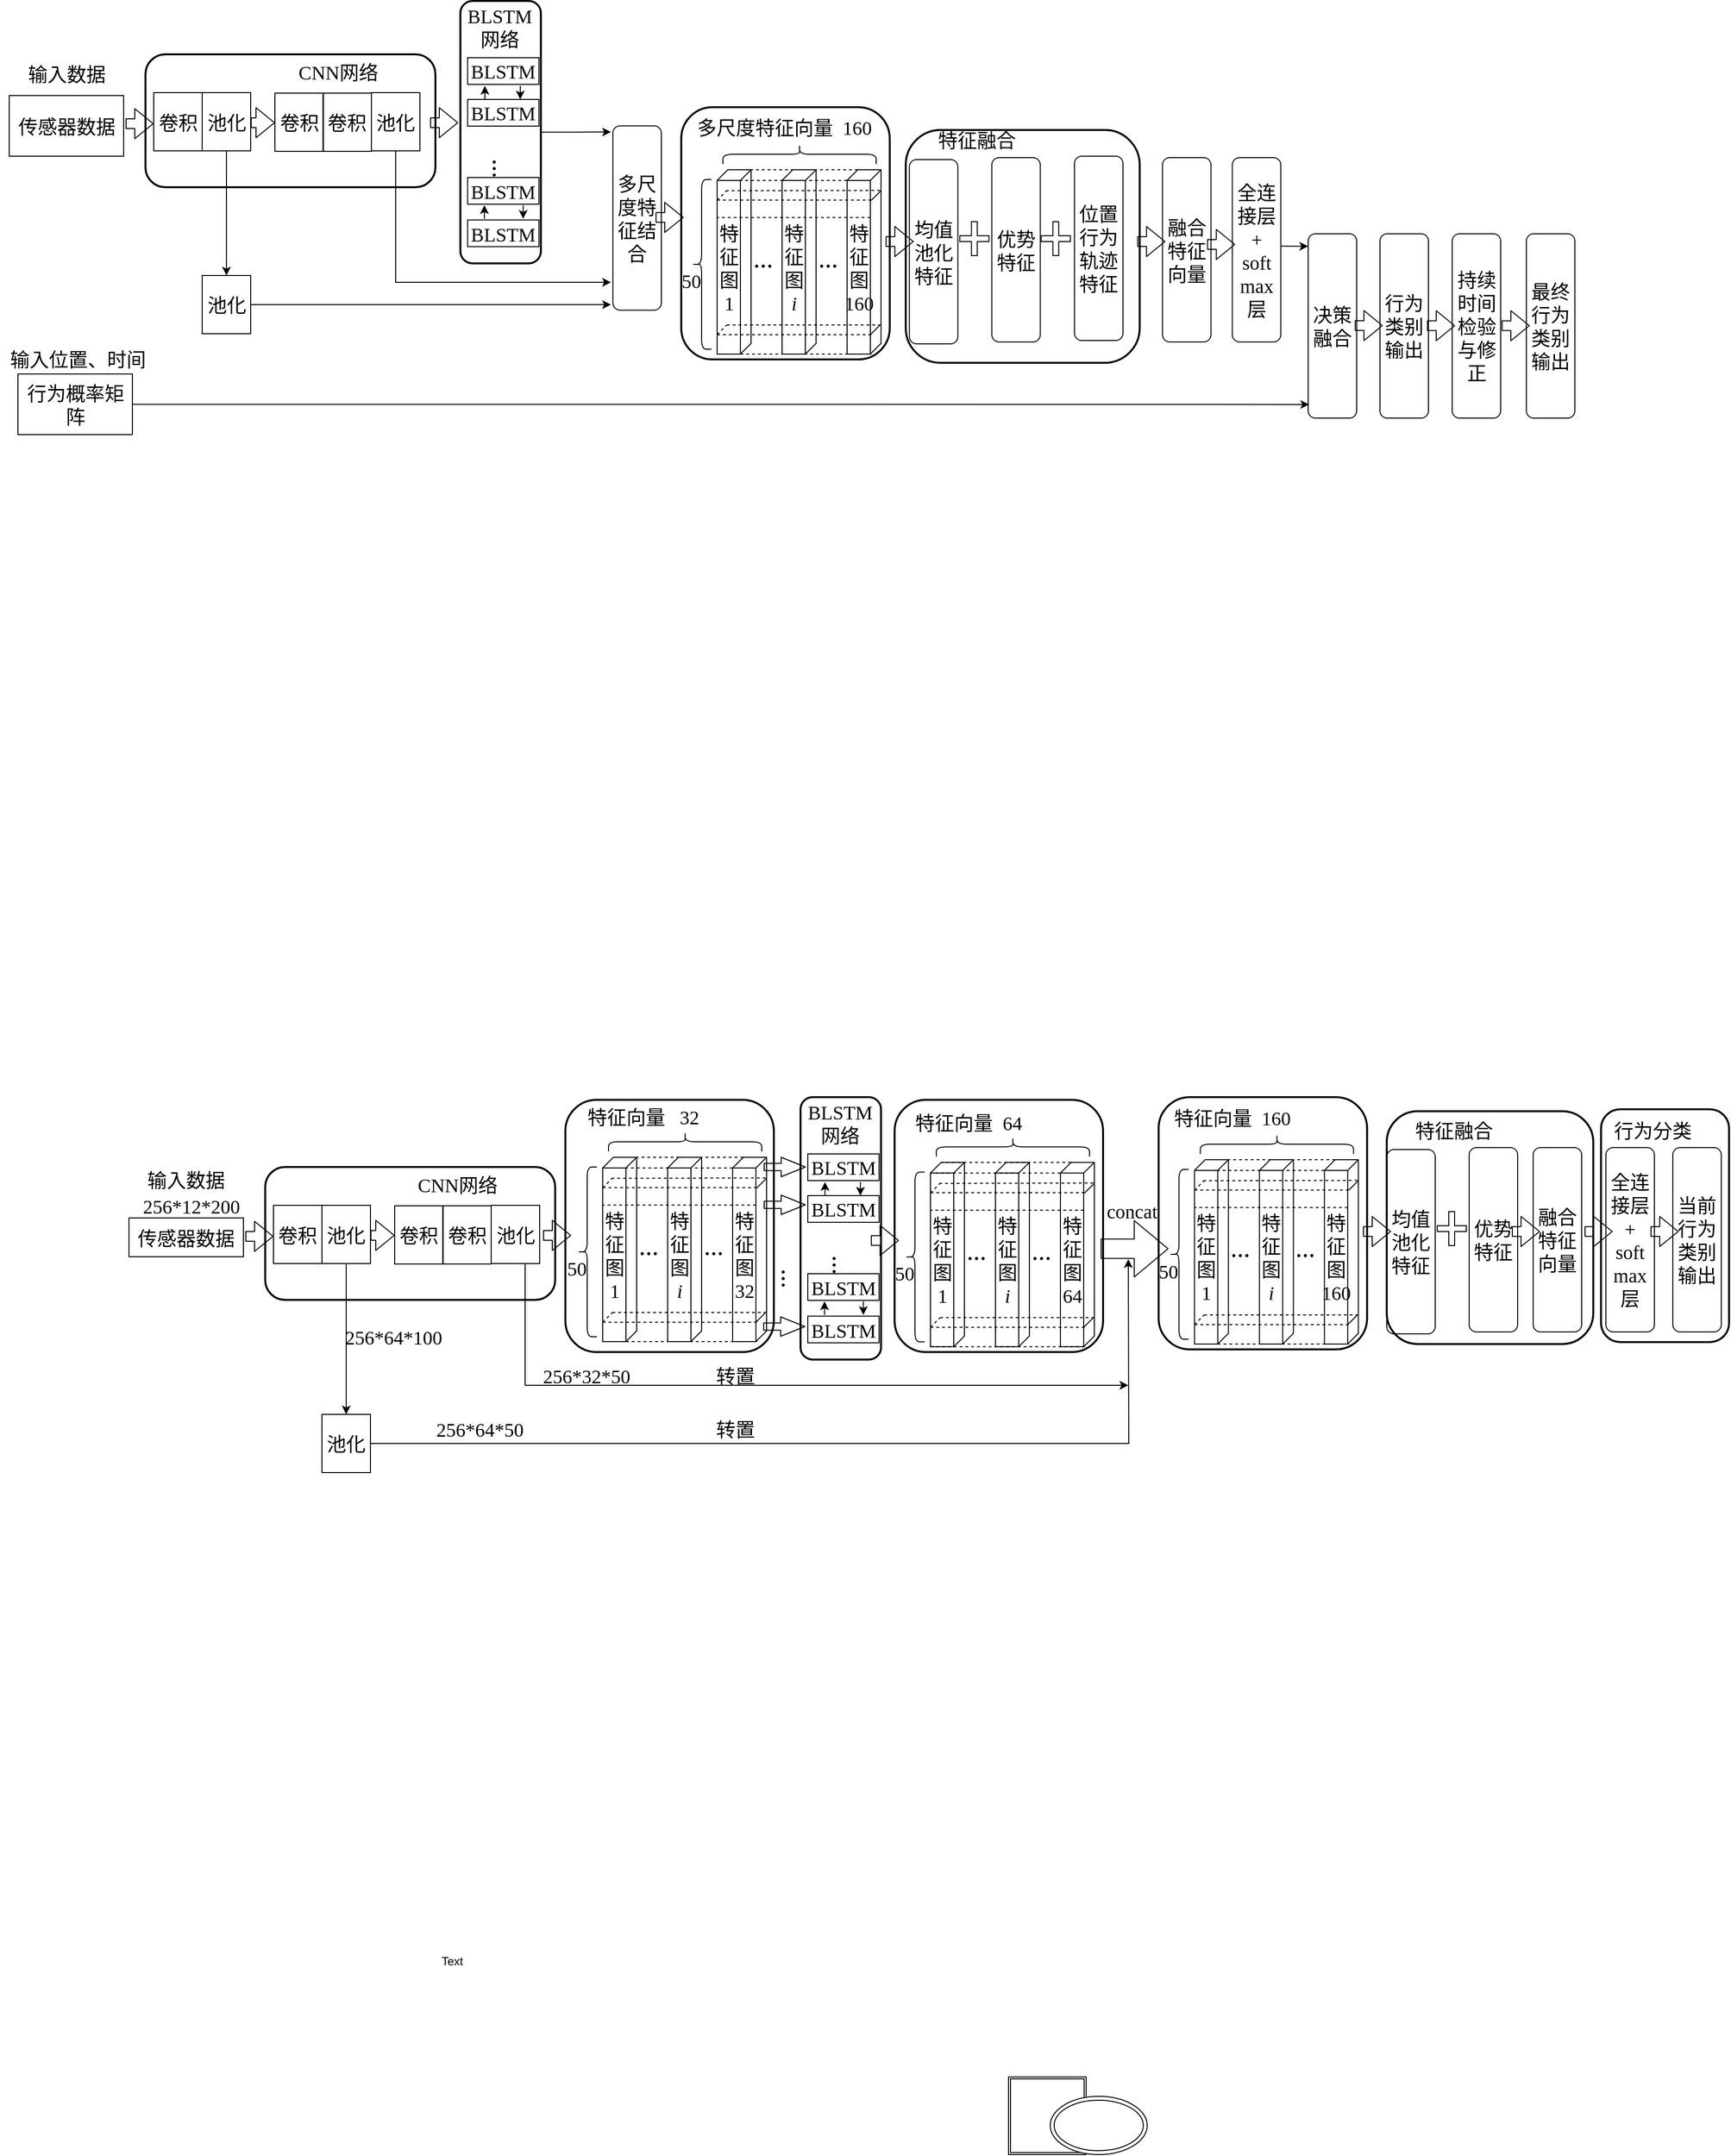 <mxfile version="12.9.12" type="github">
  <diagram id="Lkw97c_AgVh8HSc2BfMV" name="Page-1">
    <mxGraphModel dx="3032" dy="1098" grid="1" gridSize="10" guides="1" tooltips="1" connect="1" arrows="1" fold="1" page="1" pageScale="1" pageWidth="827" pageHeight="1169" math="0" shadow="0">
      <root>
        <mxCell id="0" />
        <mxCell id="1" parent="0" />
        <mxCell id="LtJeP3wDyuZseLfdFHoN-126" value="" style="edgeStyle=orthogonalEdgeStyle;rounded=0;orthogonalLoop=1;jettySize=auto;html=1;" parent="1" source="JAnyshooGYFaPs62bja3-1" edge="1">
          <mxGeometry relative="1" as="geometry">
            <mxPoint x="600" y="395" as="targetPoint" />
          </mxGeometry>
        </mxCell>
        <mxCell id="JAnyshooGYFaPs62bja3-1" value="" style="rounded=1;whiteSpace=wrap;html=1;fillColor=none;fontSize=20;fontFamily=Times New Roman;strokeColor=#000000;strokeWidth=2;" parent="1" vertex="1">
          <mxGeometry x="444.75" y="260" width="83" height="270.5" as="geometry" />
        </mxCell>
        <mxCell id="JAnyshooGYFaPs62bja3-3" value="" style="rounded=1;whiteSpace=wrap;html=1;fillColor=none;fontSize=20;fontFamily=Times New Roman;strokeColor=#000000;strokeWidth=2;" parent="1" vertex="1">
          <mxGeometry x="120" y="315" width="299" height="137" as="geometry" />
        </mxCell>
        <mxCell id="JAnyshooGYFaPs62bja3-4" value="" style="endArrow=classic;html=1;exitX=0.25;exitY=0;exitDx=0;exitDy=0;entryX=0.25;entryY=1;entryDx=0;entryDy=0;strokeColor=#000000;fontFamily=Times New Roman;fontSize=20;" parent="1" edge="1">
          <mxGeometry width="50" height="50" relative="1" as="geometry">
            <mxPoint x="506.5" y="347.5" as="sourcePoint" />
            <mxPoint x="506.5" y="361.5" as="targetPoint" />
          </mxGeometry>
        </mxCell>
        <mxCell id="JAnyshooGYFaPs62bja3-9" value="" style="edgeStyle=orthogonalEdgeStyle;rounded=0;orthogonalLoop=1;jettySize=auto;html=1;fontFamily=Times New Roman;fontSize=20;" parent="1" source="JAnyshooGYFaPs62bja3-10" target="JAnyshooGYFaPs62bja3-12" edge="1">
          <mxGeometry relative="1" as="geometry" />
        </mxCell>
        <mxCell id="JAnyshooGYFaPs62bja3-10" value="池化" style="rounded=0;whiteSpace=wrap;html=1;fillColor=none;fontSize=20;fontFamily=Times New Roman;strokeColor=#000000;" parent="1" vertex="1">
          <mxGeometry x="178.5" y="354.5" width="50" height="60" as="geometry" />
        </mxCell>
        <mxCell id="LtJeP3wDyuZseLfdFHoN-124" value="" style="edgeStyle=orthogonalEdgeStyle;rounded=0;orthogonalLoop=1;jettySize=auto;html=1;" parent="1" source="JAnyshooGYFaPs62bja3-12" edge="1">
          <mxGeometry relative="1" as="geometry">
            <mxPoint x="600" y="573" as="targetPoint" />
          </mxGeometry>
        </mxCell>
        <mxCell id="JAnyshooGYFaPs62bja3-12" value="池化" style="rounded=0;whiteSpace=wrap;html=1;fillColor=none;fontSize=20;fontFamily=Times New Roman;strokeColor=#000000;" parent="1" vertex="1">
          <mxGeometry x="178.5" y="543" width="50" height="60" as="geometry" />
        </mxCell>
        <mxCell id="LtJeP3wDyuZseLfdFHoN-128" value="" style="edgeStyle=orthogonalEdgeStyle;rounded=0;orthogonalLoop=1;jettySize=auto;html=1;" parent="1" source="JAnyshooGYFaPs62bja3-15" edge="1">
          <mxGeometry relative="1" as="geometry">
            <mxPoint x="600" y="550" as="targetPoint" />
            <Array as="points">
              <mxPoint x="378" y="550" />
            </Array>
          </mxGeometry>
        </mxCell>
        <mxCell id="JAnyshooGYFaPs62bja3-15" value="池化" style="rounded=0;whiteSpace=wrap;html=1;fillColor=none;fontSize=20;fontFamily=Times New Roman;strokeColor=#000000;" parent="1" vertex="1">
          <mxGeometry x="353" y="354.5" width="50" height="60" as="geometry" />
        </mxCell>
        <mxCell id="JAnyshooGYFaPs62bja3-16" value="CNN网络" style="text;html=1;strokeColor=none;fillColor=none;align=center;verticalAlign=middle;whiteSpace=wrap;rounded=0;fontSize=20;fontFamily=Times New Roman;" parent="1" vertex="1">
          <mxGeometry x="258.5" y="313" width="120" height="40" as="geometry" />
        </mxCell>
        <mxCell id="JAnyshooGYFaPs62bja3-34" value="均值池化特征" style="rounded=1;whiteSpace=wrap;html=1;fillColor=none;fontSize=20;fontFamily=Times New Roman;strokeColor=#000000;strokeWidth=1;" parent="1" vertex="1">
          <mxGeometry x="907.75" y="423.5" width="50" height="190" as="geometry" />
        </mxCell>
        <mxCell id="JAnyshooGYFaPs62bja3-35" value="" style="shape=cross;whiteSpace=wrap;html=1;fillColor=none;fontSize=20;fontFamily=Times New Roman;strokeColor=#000000;" parent="1" vertex="1">
          <mxGeometry x="959.75" y="487.5" width="30" height="35" as="geometry" />
        </mxCell>
        <mxCell id="JAnyshooGYFaPs62bja3-36" value="优势特征" style="rounded=1;whiteSpace=wrap;html=1;fillColor=none;fontSize=20;fontFamily=Times New Roman;strokeColor=#000000;" parent="1" vertex="1">
          <mxGeometry x="992.75" y="421.5" width="50" height="190" as="geometry" />
        </mxCell>
        <mxCell id="JAnyshooGYFaPs62bja3-37" value="全连接层&lt;br style=&quot;font-size: 20px;&quot;&gt;+&lt;br style=&quot;font-size: 20px;&quot;&gt;soft&lt;br style=&quot;font-size: 20px;&quot;&gt;max&lt;br style=&quot;font-size: 20px;&quot;&gt;层" style="rounded=1;whiteSpace=wrap;html=1;fillColor=none;fontSize=20;fontFamily=Times New Roman;strokeColor=#000000;" parent="1" vertex="1">
          <mxGeometry x="1240.75" y="421.5" width="50" height="190" as="geometry" />
        </mxCell>
        <mxCell id="JAnyshooGYFaPs62bja3-38" value="行为&lt;br style=&quot;font-size: 20px&quot;&gt;类别输出" style="rounded=1;whiteSpace=wrap;html=1;fillColor=none;fontSize=20;fontFamily=Times New Roman;strokeColor=#000000;" parent="1" vertex="1">
          <mxGeometry x="1393" y="500" width="50" height="190" as="geometry" />
        </mxCell>
        <mxCell id="JAnyshooGYFaPs62bja3-39" value="" style="shape=flexArrow;endArrow=classic;html=1;fontFamily=Times New Roman;strokeColor=#000000;fontSize=20;" parent="1" edge="1">
          <mxGeometry width="50" height="50" relative="1" as="geometry">
            <mxPoint x="1142.75" y="508" as="sourcePoint" />
            <mxPoint x="1171.75" y="508" as="targetPoint" />
          </mxGeometry>
        </mxCell>
        <mxCell id="JAnyshooGYFaPs62bja3-40" value="BLSTM网络" style="text;html=1;strokeColor=none;fillColor=none;align=center;verticalAlign=middle;whiteSpace=wrap;rounded=0;fontSize=20;fontFamily=Times New Roman;" parent="1" vertex="1">
          <mxGeometry x="456.25" y="276.5" width="59" height="20" as="geometry" />
        </mxCell>
        <mxCell id="JAnyshooGYFaPs62bja3-42" value="传感器数据" style="rounded=0;whiteSpace=wrap;html=1;fillColor=none;fontSize=20;fontFamily=Times New Roman;strokeColor=#000000;" parent="1" vertex="1">
          <mxGeometry x="-20.5" y="357.5" width="118" height="62.5" as="geometry" />
        </mxCell>
        <mxCell id="JAnyshooGYFaPs62bja3-45" value="&lt;b style=&quot;font-size: 20px;&quot;&gt;&lt;font style=&quot;font-size: 20px;&quot;&gt;…&lt;/font&gt;&lt;/b&gt;" style="text;html=1;strokeColor=none;fillColor=none;align=center;verticalAlign=middle;whiteSpace=wrap;rounded=0;fontFamily=Times New Roman;fontSize=20;direction=west;rotation=90;" parent="1" vertex="1">
          <mxGeometry x="477.25" y="426.5" width="17" height="13" as="geometry" />
        </mxCell>
        <mxCell id="JAnyshooGYFaPs62bja3-46" value="输入数据" style="text;html=1;strokeColor=none;fillColor=none;align=center;verticalAlign=middle;whiteSpace=wrap;rounded=0;fontFamily=Times New Roman;fontSize=20;" parent="1" vertex="1">
          <mxGeometry x="-11.5" y="324.5" width="100" height="20" as="geometry" />
        </mxCell>
        <mxCell id="JAnyshooGYFaPs62bja3-49" value="BLSTM" style="rounded=0;whiteSpace=wrap;html=1;fillColor=none;fontFamily=Times New Roman;fontSize=20;strokeColor=#000000;" parent="1" vertex="1">
          <mxGeometry x="452.25" y="442" width="73.5" height="27.5" as="geometry" />
        </mxCell>
        <mxCell id="JAnyshooGYFaPs62bja3-54" value="" style="shape=flexArrow;endArrow=classic;html=1;fontFamily=Times New Roman;strokeColor=#000000;fontSize=20;" parent="1" edge="1">
          <mxGeometry width="50" height="50" relative="1" as="geometry">
            <mxPoint x="883.25" y="508" as="sourcePoint" />
            <mxPoint x="912.25" y="508" as="targetPoint" />
          </mxGeometry>
        </mxCell>
        <mxCell id="JAnyshooGYFaPs62bja3-55" value="" style="shape=flexArrow;endArrow=classic;html=1;fontFamily=Times New Roman;strokeColor=#000000;fontSize=20;" parent="1" edge="1">
          <mxGeometry width="50" height="50" relative="1" as="geometry">
            <mxPoint x="413.5" y="385.5" as="sourcePoint" />
            <mxPoint x="442.5" y="385.5" as="targetPoint" />
          </mxGeometry>
        </mxCell>
        <mxCell id="JAnyshooGYFaPs62bja3-56" value="" style="shape=flexArrow;endArrow=classic;html=1;fontFamily=Times New Roman;fontSize=20;" parent="1" edge="1">
          <mxGeometry width="50" height="50" relative="1" as="geometry">
            <mxPoint x="99.5" y="386.5" as="sourcePoint" />
            <mxPoint x="128.5" y="386.5" as="targetPoint" />
          </mxGeometry>
        </mxCell>
        <mxCell id="JAnyshooGYFaPs62bja3-57" value="" style="shape=flexArrow;endArrow=classic;html=1;fontFamily=Times New Roman;fontSize=20;" parent="1" edge="1">
          <mxGeometry width="50" height="50" relative="1" as="geometry">
            <mxPoint x="228.5" y="385.5" as="sourcePoint" />
            <mxPoint x="253.5" y="385.5" as="targetPoint" />
          </mxGeometry>
        </mxCell>
        <mxCell id="JAnyshooGYFaPs62bja3-59" value="" style="endArrow=classic;html=1;exitX=0.25;exitY=0;exitDx=0;exitDy=0;entryX=0.25;entryY=1;entryDx=0;entryDy=0;strokeColor=#000000;fontFamily=Times New Roman;fontSize=20;" parent="1" edge="1">
          <mxGeometry width="50" height="50" relative="1" as="geometry">
            <mxPoint x="470" y="361.5" as="sourcePoint" />
            <mxPoint x="470" y="347.5" as="targetPoint" />
          </mxGeometry>
        </mxCell>
        <mxCell id="JAnyshooGYFaPs62bja3-61" value="" style="endArrow=classic;html=1;exitX=0.25;exitY=0;exitDx=0;exitDy=0;entryX=0.25;entryY=1;entryDx=0;entryDy=0;strokeColor=#000000;fontFamily=Times New Roman;fontSize=20;" parent="1" edge="1">
          <mxGeometry width="50" height="50" relative="1" as="geometry">
            <mxPoint x="469.5" y="484.5" as="sourcePoint" />
            <mxPoint x="469.5" y="470.5" as="targetPoint" />
          </mxGeometry>
        </mxCell>
        <mxCell id="JAnyshooGYFaPs62bja3-63" value="" style="endArrow=classic;html=1;exitX=0.25;exitY=0;exitDx=0;exitDy=0;entryX=0.25;entryY=1;entryDx=0;entryDy=0;strokeColor=#000000;fontFamily=Times New Roman;fontSize=20;" parent="1" edge="1">
          <mxGeometry width="50" height="50" relative="1" as="geometry">
            <mxPoint x="509.5" y="470.5" as="sourcePoint" />
            <mxPoint x="509.5" y="484.5" as="targetPoint" />
          </mxGeometry>
        </mxCell>
        <mxCell id="JAnyshooGYFaPs62bja3-65" value="特征融合" style="text;html=1;strokeColor=none;fillColor=none;align=center;verticalAlign=middle;whiteSpace=wrap;rounded=0;fontSize=20;fontFamily=Times New Roman;" parent="1" vertex="1">
          <mxGeometry x="925.75" y="393" width="102.5" height="20" as="geometry" />
        </mxCell>
        <mxCell id="JAnyshooGYFaPs62bja3-66" value="融合特征向量" style="rounded=1;whiteSpace=wrap;html=1;fillColor=none;fontSize=20;fontFamily=Times New Roman;strokeColor=#000000;" parent="1" vertex="1">
          <mxGeometry x="1168.75" y="421.5" width="50" height="190" as="geometry" />
        </mxCell>
        <mxCell id="JAnyshooGYFaPs62bja3-68" value="" style="rounded=1;whiteSpace=wrap;html=1;fillColor=none;strokeWidth=2;fontFamily=Times New Roman;fontSize=20;" parent="1" vertex="1">
          <mxGeometry x="904" y="393" width="241.25" height="240" as="geometry" />
        </mxCell>
        <mxCell id="JAnyshooGYFaPs62bja3-71" value="卷积" style="rounded=0;whiteSpace=wrap;html=1;fillColor=none;fontSize=20;fontFamily=Times New Roman;strokeColor=#000000;" parent="1" vertex="1">
          <mxGeometry x="128.5" y="354.5" width="50" height="60" as="geometry" />
        </mxCell>
        <mxCell id="JAnyshooGYFaPs62bja3-72" value="卷积" style="rounded=0;whiteSpace=wrap;html=1;fillColor=none;fontSize=20;fontFamily=Times New Roman;strokeColor=#000000;" parent="1" vertex="1">
          <mxGeometry x="303" y="355" width="50" height="60" as="geometry" />
        </mxCell>
        <mxCell id="JAnyshooGYFaPs62bja3-73" value="卷积" style="rounded=0;whiteSpace=wrap;html=1;fillColor=none;fontSize=20;fontFamily=Times New Roman;strokeColor=#000000;" parent="1" vertex="1">
          <mxGeometry x="253.5" y="355" width="50" height="60" as="geometry" />
        </mxCell>
        <mxCell id="JAnyshooGYFaPs62bja3-98" value="" style="rounded=1;whiteSpace=wrap;html=1;fillColor=none;fontFamily=Times New Roman;fontSize=20;strokeColor=#000000;strokeWidth=2;" parent="1" vertex="1">
          <mxGeometry x="672.5" y="369.5" width="215" height="260" as="geometry" />
        </mxCell>
        <mxCell id="JAnyshooGYFaPs62bja3-99" value="&lt;font style=&quot;font-size: 20px;&quot;&gt;特征图&lt;br style=&quot;font-size: 20px;&quot;&gt;1&lt;/font&gt;" style="shape=cube;whiteSpace=wrap;html=1;boundedLbl=1;backgroundOutline=1;darkOpacity=0;darkOpacity2=0;fillColor=none;direction=south;size=11;fontFamily=Times New Roman;strokeColor=#000000;strokeWidth=1;fontSize=20;" parent="1" vertex="1">
          <mxGeometry x="709.5" y="434" width="35" height="190" as="geometry" />
        </mxCell>
        <mxCell id="JAnyshooGYFaPs62bja3-100" value="&lt;font style=&quot;font-size: 20px;&quot;&gt;特征图&lt;br style=&quot;font-size: 20px;&quot;&gt;&lt;i style=&quot;font-size: 20px;&quot;&gt;i&lt;/i&gt;&lt;/font&gt;" style="shape=cube;whiteSpace=wrap;html=1;boundedLbl=1;backgroundOutline=1;darkOpacity=0;darkOpacity2=0;fillColor=none;direction=south;size=11;fontStyle=0;fontFamily=Times New Roman;strokeColor=#000000;fontSize=20;" parent="1" vertex="1">
          <mxGeometry x="776.5" y="434" width="35" height="190" as="geometry" />
        </mxCell>
        <mxCell id="JAnyshooGYFaPs62bja3-101" value="&lt;font style=&quot;font-size: 20px;&quot;&gt;特征图&lt;br style=&quot;font-size: 20px;&quot;&gt;160&lt;br style=&quot;font-size: 20px;&quot;&gt;&lt;/font&gt;" style="shape=cube;whiteSpace=wrap;html=1;boundedLbl=1;backgroundOutline=1;darkOpacity=0;darkOpacity2=0;fillColor=none;direction=south;size=11;fontStyle=0;fontFamily=Times New Roman;strokeColor=#000000;fontSize=20;" parent="1" vertex="1">
          <mxGeometry x="843.5" y="434" width="35" height="190" as="geometry" />
        </mxCell>
        <mxCell id="JAnyshooGYFaPs62bja3-102" value="" style="shape=curlyBracket;whiteSpace=wrap;html=1;rounded=1;fillColor=none;fontSize=20;fontFamily=Times New Roman;strokeColor=#000000;" parent="1" vertex="1">
          <mxGeometry x="683.5" y="444" width="20" height="175" as="geometry" />
        </mxCell>
        <mxCell id="JAnyshooGYFaPs62bja3-103" value="50" style="text;html=1;resizable=0;points=[];autosize=1;align=left;verticalAlign=top;spacingTop=-4;fontSize=20;fontFamily=Times New Roman;" parent="1" vertex="1">
          <mxGeometry x="671" y="534" width="40" height="30" as="geometry" />
        </mxCell>
        <mxCell id="JAnyshooGYFaPs62bja3-104" value="" style="shape=curlyBracket;whiteSpace=wrap;html=1;rounded=1;fillColor=none;fontSize=20;direction=south;fontFamily=Times New Roman;strokeColor=#000000;" parent="1" vertex="1">
          <mxGeometry x="715.5" y="408" width="158" height="20" as="geometry" />
        </mxCell>
        <mxCell id="JAnyshooGYFaPs62bja3-105" value="多尺度特征向量&amp;nbsp; 160" style="text;html=1;resizable=0;points=[];autosize=1;align=left;verticalAlign=top;spacingTop=-4;fontSize=20;fontFamily=Times New Roman;" parent="1" vertex="1">
          <mxGeometry x="687" y="376" width="200" height="30" as="geometry" />
        </mxCell>
        <mxCell id="JAnyshooGYFaPs62bja3-106" value="" style="endArrow=none;dashed=1;html=1;fontSize=20;entryX=0;entryY=0;entryDx=11;entryDy=35;entryPerimeter=0;exitX=0;exitY=0;exitDx=11;exitDy=35;exitPerimeter=0;fontFamily=Times New Roman;strokeColor=#000000;" parent="1" source="JAnyshooGYFaPs62bja3-101" target="JAnyshooGYFaPs62bja3-99" edge="1">
          <mxGeometry width="50" height="50" relative="1" as="geometry">
            <mxPoint x="466.5" y="433" as="sourcePoint" />
            <mxPoint x="708.5" y="439" as="targetPoint" />
          </mxGeometry>
        </mxCell>
        <mxCell id="JAnyshooGYFaPs62bja3-107" value="" style="endArrow=none;dashed=1;html=1;fontSize=20;entryX=0;entryY=0;entryDx=0;entryDy=24;entryPerimeter=0;exitX=0;exitY=0;exitDx=0;exitDy=24;exitPerimeter=0;fontFamily=Times New Roman;strokeColor=#000000;" parent="1" source="JAnyshooGYFaPs62bja3-101" target="JAnyshooGYFaPs62bja3-99" edge="1">
          <mxGeometry width="50" height="50" relative="1" as="geometry">
            <mxPoint x="588.5" y="449" as="sourcePoint" />
            <mxPoint x="638.5" y="399" as="targetPoint" />
          </mxGeometry>
        </mxCell>
        <mxCell id="JAnyshooGYFaPs62bja3-108" value="" style="endArrow=none;dashed=1;html=1;fontSize=20;entryX=0.149;entryY=1;entryDx=0;entryDy=0;entryPerimeter=0;exitX=0.149;exitY=0.286;exitDx=0;exitDy=0;exitPerimeter=0;fontFamily=Times New Roman;strokeColor=#000000;" parent="1" edge="1">
          <mxGeometry width="50" height="50" relative="1" as="geometry">
            <mxPoint x="868.49" y="465.31" as="sourcePoint" />
            <mxPoint x="709.5" y="465.31" as="targetPoint" />
          </mxGeometry>
        </mxCell>
        <mxCell id="JAnyshooGYFaPs62bja3-109" value="" style="endArrow=none;dashed=1;html=1;fontSize=20;entryX=0.112;entryY=0.009;entryDx=0;entryDy=0;entryPerimeter=0;exitX=0.114;exitY=0.743;exitDx=0;exitDy=0;exitPerimeter=0;fontFamily=Times New Roman;strokeColor=#000000;" parent="1" source="JAnyshooGYFaPs62bja3-99" target="JAnyshooGYFaPs62bja3-101" edge="1">
          <mxGeometry width="50" height="50" relative="1" as="geometry">
            <mxPoint x="608.5" y="469" as="sourcePoint" />
            <mxPoint x="658.5" y="419" as="targetPoint" />
          </mxGeometry>
        </mxCell>
        <mxCell id="JAnyshooGYFaPs62bja3-110" value="" style="endArrow=none;dashed=1;html=1;fontSize=20;fontFamily=Times New Roman;strokeColor=#000000;" parent="1" edge="1">
          <mxGeometry width="50" height="50" relative="1" as="geometry">
            <mxPoint x="709.5" y="604" as="sourcePoint" />
            <mxPoint x="868.5" y="604" as="targetPoint" />
          </mxGeometry>
        </mxCell>
        <mxCell id="JAnyshooGYFaPs62bja3-111" value="" style="endArrow=none;dashed=1;html=1;fontSize=20;fontFamily=Times New Roman;strokeColor=#000000;" parent="1" edge="1">
          <mxGeometry width="50" height="50" relative="1" as="geometry">
            <mxPoint x="709.5" y="624" as="sourcePoint" />
            <mxPoint x="868.5" y="624" as="targetPoint" />
          </mxGeometry>
        </mxCell>
        <mxCell id="JAnyshooGYFaPs62bja3-112" value="" style="endArrow=none;dashed=1;html=1;fontSize=20;fontFamily=Times New Roman;strokeColor=#000000;" parent="1" edge="1">
          <mxGeometry width="50" height="50" relative="1" as="geometry">
            <mxPoint x="719.5" y="594" as="sourcePoint" />
            <mxPoint x="878.5" y="594" as="targetPoint" />
          </mxGeometry>
        </mxCell>
        <mxCell id="JAnyshooGYFaPs62bja3-113" value="" style="endArrow=none;html=1;fontSize=20;fontFamily=Times New Roman;strokeColor=#000000;" parent="1" edge="1">
          <mxGeometry width="50" height="50" relative="1" as="geometry">
            <mxPoint x="868.5" y="465.5" as="sourcePoint" />
            <mxPoint x="878.5" y="455.5" as="targetPoint" />
          </mxGeometry>
        </mxCell>
        <mxCell id="JAnyshooGYFaPs62bja3-114" value="" style="endArrow=none;dashed=1;html=1;fontSize=20;fontFamily=Times New Roman;strokeColor=#000000;" parent="1" edge="1">
          <mxGeometry width="50" height="50" relative="1" as="geometry">
            <mxPoint x="709.5" y="465.5" as="sourcePoint" />
            <mxPoint x="719.5" y="455.5" as="targetPoint" />
          </mxGeometry>
        </mxCell>
        <mxCell id="JAnyshooGYFaPs62bja3-115" value="" style="endArrow=none;dashed=1;html=1;fontSize=20;fontFamily=Times New Roman;strokeColor=#000000;" parent="1" edge="1">
          <mxGeometry width="50" height="50" relative="1" as="geometry">
            <mxPoint x="709.5" y="604" as="sourcePoint" />
            <mxPoint x="719.5" y="594" as="targetPoint" />
          </mxGeometry>
        </mxCell>
        <mxCell id="JAnyshooGYFaPs62bja3-116" value="" style="endArrow=none;html=1;fontSize=20;fontFamily=Times New Roman;strokeColor=#000000;" parent="1" edge="1">
          <mxGeometry width="50" height="50" relative="1" as="geometry">
            <mxPoint x="867.5" y="604" as="sourcePoint" />
            <mxPoint x="877.5" y="594" as="targetPoint" />
          </mxGeometry>
        </mxCell>
        <mxCell id="JAnyshooGYFaPs62bja3-117" value="" style="endArrow=none;dashed=1;html=1;fontSize=20;entryX=0.149;entryY=1;entryDx=0;entryDy=0;entryPerimeter=0;exitX=0.149;exitY=0.286;exitDx=0;exitDy=0;exitPerimeter=0;fontFamily=Times New Roman;strokeColor=#000000;" parent="1" edge="1">
          <mxGeometry width="50" height="50" relative="1" as="geometry">
            <mxPoint x="867.5" y="483.31" as="sourcePoint" />
            <mxPoint x="709.5" y="483.31" as="targetPoint" />
          </mxGeometry>
        </mxCell>
        <mxCell id="JAnyshooGYFaPs62bja3-118" value="&lt;b style=&quot;font-size: 20px;&quot;&gt;…&lt;/b&gt;" style="text;html=1;strokeColor=none;fillColor=none;align=center;verticalAlign=middle;whiteSpace=wrap;rounded=0;fontFamily=Times New Roman;fontSize=20;direction=west;" parent="1" vertex="1">
          <mxGeometry x="803.5" y="516.5" width="40" height="20" as="geometry" />
        </mxCell>
        <mxCell id="JAnyshooGYFaPs62bja3-119" value="&lt;b style=&quot;font-size: 20px;&quot;&gt;…&lt;/b&gt;" style="text;html=1;strokeColor=none;fillColor=none;align=center;verticalAlign=middle;whiteSpace=wrap;rounded=0;fontFamily=Times New Roman;fontSize=20;direction=west;" parent="1" vertex="1">
          <mxGeometry x="737" y="516.5" width="40" height="20" as="geometry" />
        </mxCell>
        <mxCell id="JAnyshooGYFaPs62bja3-125" value="BLSTM" style="rounded=0;whiteSpace=wrap;html=1;fillColor=none;fontFamily=Times New Roman;fontSize=20;strokeColor=#000000;" parent="1" vertex="1">
          <mxGeometry x="452.25" y="485.75" width="73.5" height="27.5" as="geometry" />
        </mxCell>
        <mxCell id="JAnyshooGYFaPs62bja3-128" value="BLSTM" style="rounded=0;whiteSpace=wrap;html=1;fillColor=none;fontFamily=Times New Roman;fontSize=20;strokeColor=#000000;" parent="1" vertex="1">
          <mxGeometry x="452.25" y="318.5" width="73.5" height="27.5" as="geometry" />
        </mxCell>
        <mxCell id="JAnyshooGYFaPs62bja3-129" value="BLSTM" style="rounded=0;whiteSpace=wrap;html=1;fillColor=none;fontFamily=Times New Roman;fontSize=20;strokeColor=#000000;" parent="1" vertex="1">
          <mxGeometry x="452.25" y="361.5" width="73.5" height="27.5" as="geometry" />
        </mxCell>
        <mxCell id="LtJeP3wDyuZseLfdFHoN-1" value="" style="rounded=1;whiteSpace=wrap;html=1;fillColor=none;fontSize=20;fontFamily=Times New Roman;strokeColor=#000000;strokeWidth=2;" parent="1" vertex="1">
          <mxGeometry x="795.5" y="1390" width="83" height="270.5" as="geometry" />
        </mxCell>
        <mxCell id="LtJeP3wDyuZseLfdFHoN-2" value="" style="rounded=1;whiteSpace=wrap;html=1;fillColor=none;fontFamily=Times New Roman;fontSize=20;strokeColor=#000000;strokeWidth=2;" parent="1" vertex="1">
          <mxGeometry x="553" y="1392.75" width="215" height="260" as="geometry" />
        </mxCell>
        <mxCell id="LtJeP3wDyuZseLfdFHoN-3" value="" style="rounded=1;whiteSpace=wrap;html=1;fillColor=none;fontSize=20;fontFamily=Times New Roman;strokeColor=#000000;strokeWidth=2;" parent="1" vertex="1">
          <mxGeometry x="243.5" y="1462" width="299" height="137" as="geometry" />
        </mxCell>
        <mxCell id="LtJeP3wDyuZseLfdFHoN-4" value="" style="endArrow=classic;html=1;exitX=0.25;exitY=0;exitDx=0;exitDy=0;entryX=0.25;entryY=1;entryDx=0;entryDy=0;strokeColor=#000000;fontFamily=Times New Roman;fontSize=20;" parent="1" edge="1">
          <mxGeometry width="50" height="50" relative="1" as="geometry">
            <mxPoint x="857.25" y="1477.5" as="sourcePoint" />
            <mxPoint x="857.25" y="1491.5" as="targetPoint" />
          </mxGeometry>
        </mxCell>
        <mxCell id="LtJeP3wDyuZseLfdFHoN-5" value="&lt;font style=&quot;font-size: 20px;&quot;&gt;特征图&lt;br style=&quot;font-size: 20px;&quot;&gt;1&lt;/font&gt;" style="shape=cube;whiteSpace=wrap;html=1;boundedLbl=1;backgroundOutline=1;darkOpacity=0;darkOpacity2=0;fillColor=none;direction=south;size=11;fontFamily=Times New Roman;strokeColor=#000000;strokeWidth=1;fontSize=20;" parent="1" vertex="1">
          <mxGeometry x="591.5" y="1452" width="35" height="190" as="geometry" />
        </mxCell>
        <mxCell id="LtJeP3wDyuZseLfdFHoN-6" value="&lt;font style=&quot;font-size: 20px;&quot;&gt;特征图&lt;br style=&quot;font-size: 20px;&quot;&gt;&lt;i style=&quot;font-size: 20px;&quot;&gt;i&lt;/i&gt;&lt;/font&gt;" style="shape=cube;whiteSpace=wrap;html=1;boundedLbl=1;backgroundOutline=1;darkOpacity=0;darkOpacity2=0;fillColor=none;direction=south;size=11;fontStyle=0;fontFamily=Times New Roman;strokeColor=#000000;fontSize=20;" parent="1" vertex="1">
          <mxGeometry x="658.5" y="1452" width="35" height="190" as="geometry" />
        </mxCell>
        <mxCell id="LtJeP3wDyuZseLfdFHoN-7" value="&lt;font style=&quot;font-size: 20px;&quot;&gt;特征图&lt;br style=&quot;font-size: 20px;&quot;&gt;32&lt;/font&gt;" style="shape=cube;whiteSpace=wrap;html=1;boundedLbl=1;backgroundOutline=1;darkOpacity=0;darkOpacity2=0;fillColor=none;direction=south;size=11;fontStyle=0;fontFamily=Times New Roman;strokeColor=#000000;fontSize=20;" parent="1" vertex="1">
          <mxGeometry x="725.5" y="1452" width="35" height="190" as="geometry" />
        </mxCell>
        <mxCell id="LtJeP3wDyuZseLfdFHoN-8" value="" style="edgeStyle=orthogonalEdgeStyle;rounded=0;orthogonalLoop=1;jettySize=auto;html=1;fontFamily=Times New Roman;fontSize=20;" parent="1" source="LtJeP3wDyuZseLfdFHoN-9" target="LtJeP3wDyuZseLfdFHoN-11" edge="1">
          <mxGeometry relative="1" as="geometry" />
        </mxCell>
        <mxCell id="LtJeP3wDyuZseLfdFHoN-9" value="池化" style="rounded=0;whiteSpace=wrap;html=1;fillColor=none;fontSize=20;fontFamily=Times New Roman;strokeColor=#000000;" parent="1" vertex="1">
          <mxGeometry x="302" y="1501.5" width="50" height="60" as="geometry" />
        </mxCell>
        <mxCell id="LtJeP3wDyuZseLfdFHoN-10" value="" style="edgeStyle=orthogonalEdgeStyle;rounded=0;orthogonalLoop=1;jettySize=auto;html=1;fontFamily=Times New Roman;fontSize=20;" parent="1" source="LtJeP3wDyuZseLfdFHoN-11" edge="1">
          <mxGeometry relative="1" as="geometry">
            <mxPoint x="1133.5" y="1557" as="targetPoint" />
          </mxGeometry>
        </mxCell>
        <mxCell id="LtJeP3wDyuZseLfdFHoN-11" value="池化" style="rounded=0;whiteSpace=wrap;html=1;fillColor=none;fontSize=20;fontFamily=Times New Roman;strokeColor=#000000;" parent="1" vertex="1">
          <mxGeometry x="302" y="1717" width="50" height="60" as="geometry" />
        </mxCell>
        <mxCell id="LtJeP3wDyuZseLfdFHoN-12" value="" style="edgeStyle=orthogonalEdgeStyle;rounded=0;orthogonalLoop=1;jettySize=auto;html=1;fontFamily=Times New Roman;fontSize=20;" parent="1" source="LtJeP3wDyuZseLfdFHoN-13" edge="1">
          <mxGeometry relative="1" as="geometry">
            <mxPoint x="1133.5" y="1687.0" as="targetPoint" />
            <Array as="points">
              <mxPoint x="511.5" y="1687" />
            </Array>
          </mxGeometry>
        </mxCell>
        <mxCell id="LtJeP3wDyuZseLfdFHoN-13" value="池化" style="rounded=0;whiteSpace=wrap;html=1;fillColor=none;fontSize=20;fontFamily=Times New Roman;strokeColor=#000000;" parent="1" vertex="1">
          <mxGeometry x="476.5" y="1501.5" width="50" height="60" as="geometry" />
        </mxCell>
        <mxCell id="LtJeP3wDyuZseLfdFHoN-14" value="CNN网络" style="text;html=1;strokeColor=none;fillColor=none;align=center;verticalAlign=middle;whiteSpace=wrap;rounded=0;fontSize=20;fontFamily=Times New Roman;" parent="1" vertex="1">
          <mxGeometry x="382" y="1460" width="120" height="40" as="geometry" />
        </mxCell>
        <mxCell id="LtJeP3wDyuZseLfdFHoN-15" value="256*64*100" style="text;html=1;strokeColor=none;fillColor=none;align=center;verticalAlign=middle;whiteSpace=wrap;rounded=0;fontSize=20;fontFamily=Times New Roman;" parent="1" vertex="1">
          <mxGeometry x="313.5" y="1626.5" width="124" height="20" as="geometry" />
        </mxCell>
        <mxCell id="LtJeP3wDyuZseLfdFHoN-16" value="256*32*50" style="text;html=1;strokeColor=none;fillColor=none;align=center;verticalAlign=middle;whiteSpace=wrap;rounded=0;fontSize=20;fontFamily=Times New Roman;" parent="1" vertex="1">
          <mxGeometry x="512.5" y="1667" width="124" height="20" as="geometry" />
        </mxCell>
        <mxCell id="LtJeP3wDyuZseLfdFHoN-17" value="" style="shape=curlyBracket;whiteSpace=wrap;html=1;rounded=1;fillColor=none;fontSize=20;fontFamily=Times New Roman;strokeColor=#000000;" parent="1" vertex="1">
          <mxGeometry x="565.5" y="1462" width="20" height="175" as="geometry" />
        </mxCell>
        <mxCell id="LtJeP3wDyuZseLfdFHoN-18" value="50" style="text;html=1;resizable=0;points=[];autosize=1;align=left;verticalAlign=top;spacingTop=-4;fontSize=20;fontFamily=Times New Roman;" parent="1" vertex="1">
          <mxGeometry x="553" y="1552" width="40" height="30" as="geometry" />
        </mxCell>
        <mxCell id="LtJeP3wDyuZseLfdFHoN-19" value="" style="shape=curlyBracket;whiteSpace=wrap;html=1;rounded=1;fillColor=none;fontSize=20;direction=south;fontFamily=Times New Roman;strokeColor=#000000;" parent="1" vertex="1">
          <mxGeometry x="597.5" y="1426" width="158" height="20" as="geometry" />
        </mxCell>
        <mxCell id="LtJeP3wDyuZseLfdFHoN-20" value="特征向量&amp;nbsp; &amp;nbsp;32" style="text;html=1;resizable=0;points=[];autosize=1;align=left;verticalAlign=top;spacingTop=-4;fontSize=20;fontFamily=Times New Roman;" parent="1" vertex="1">
          <mxGeometry x="574" y="1396" width="130" height="30" as="geometry" />
        </mxCell>
        <mxCell id="LtJeP3wDyuZseLfdFHoN-21" value="" style="endArrow=none;dashed=1;html=1;fontSize=20;entryX=0;entryY=0;entryDx=11;entryDy=35;entryPerimeter=0;exitX=0;exitY=0;exitDx=11;exitDy=35;exitPerimeter=0;fontFamily=Times New Roman;strokeColor=#000000;" parent="1" source="LtJeP3wDyuZseLfdFHoN-7" target="LtJeP3wDyuZseLfdFHoN-5" edge="1">
          <mxGeometry width="50" height="50" relative="1" as="geometry">
            <mxPoint x="348.5" y="1451" as="sourcePoint" />
            <mxPoint x="590.5" y="1457" as="targetPoint" />
          </mxGeometry>
        </mxCell>
        <mxCell id="LtJeP3wDyuZseLfdFHoN-22" value="" style="endArrow=none;dashed=1;html=1;fontSize=20;entryX=0;entryY=0;entryDx=0;entryDy=24;entryPerimeter=0;exitX=0;exitY=0;exitDx=0;exitDy=24;exitPerimeter=0;fontFamily=Times New Roman;strokeColor=#000000;" parent="1" source="LtJeP3wDyuZseLfdFHoN-7" target="LtJeP3wDyuZseLfdFHoN-5" edge="1">
          <mxGeometry width="50" height="50" relative="1" as="geometry">
            <mxPoint x="470.5" y="1467" as="sourcePoint" />
            <mxPoint x="520.5" y="1417" as="targetPoint" />
          </mxGeometry>
        </mxCell>
        <mxCell id="LtJeP3wDyuZseLfdFHoN-23" value="" style="endArrow=none;dashed=1;html=1;fontSize=20;entryX=0.149;entryY=1;entryDx=0;entryDy=0;entryPerimeter=0;exitX=0.149;exitY=0.286;exitDx=0;exitDy=0;exitPerimeter=0;fontFamily=Times New Roman;strokeColor=#000000;" parent="1" edge="1">
          <mxGeometry width="50" height="50" relative="1" as="geometry">
            <mxPoint x="750.49" y="1483.31" as="sourcePoint" />
            <mxPoint x="591.5" y="1483.31" as="targetPoint" />
          </mxGeometry>
        </mxCell>
        <mxCell id="LtJeP3wDyuZseLfdFHoN-24" value="" style="endArrow=none;dashed=1;html=1;fontSize=20;entryX=0.112;entryY=0.009;entryDx=0;entryDy=0;entryPerimeter=0;exitX=0.114;exitY=0.743;exitDx=0;exitDy=0;exitPerimeter=0;fontFamily=Times New Roman;strokeColor=#000000;" parent="1" source="LtJeP3wDyuZseLfdFHoN-5" target="LtJeP3wDyuZseLfdFHoN-7" edge="1">
          <mxGeometry width="50" height="50" relative="1" as="geometry">
            <mxPoint x="490.5" y="1487" as="sourcePoint" />
            <mxPoint x="540.5" y="1437" as="targetPoint" />
          </mxGeometry>
        </mxCell>
        <mxCell id="LtJeP3wDyuZseLfdFHoN-25" value="" style="endArrow=none;dashed=1;html=1;fontSize=20;fontFamily=Times New Roman;strokeColor=#000000;" parent="1" edge="1">
          <mxGeometry width="50" height="50" relative="1" as="geometry">
            <mxPoint x="591.5" y="1622" as="sourcePoint" />
            <mxPoint x="750.5" y="1622" as="targetPoint" />
          </mxGeometry>
        </mxCell>
        <mxCell id="LtJeP3wDyuZseLfdFHoN-26" value="" style="endArrow=none;dashed=1;html=1;fontSize=20;fontFamily=Times New Roman;strokeColor=#000000;" parent="1" edge="1">
          <mxGeometry width="50" height="50" relative="1" as="geometry">
            <mxPoint x="591.5" y="1642" as="sourcePoint" />
            <mxPoint x="750.5" y="1642" as="targetPoint" />
          </mxGeometry>
        </mxCell>
        <mxCell id="LtJeP3wDyuZseLfdFHoN-27" value="" style="endArrow=none;dashed=1;html=1;fontSize=20;fontFamily=Times New Roman;strokeColor=#000000;" parent="1" edge="1">
          <mxGeometry width="50" height="50" relative="1" as="geometry">
            <mxPoint x="601.5" y="1612" as="sourcePoint" />
            <mxPoint x="760.5" y="1612" as="targetPoint" />
          </mxGeometry>
        </mxCell>
        <mxCell id="LtJeP3wDyuZseLfdFHoN-28" value="" style="endArrow=none;html=1;fontSize=20;fontFamily=Times New Roman;strokeColor=#000000;" parent="1" edge="1">
          <mxGeometry width="50" height="50" relative="1" as="geometry">
            <mxPoint x="750.5" y="1483.5" as="sourcePoint" />
            <mxPoint x="760.5" y="1473.5" as="targetPoint" />
          </mxGeometry>
        </mxCell>
        <mxCell id="LtJeP3wDyuZseLfdFHoN-29" value="" style="endArrow=none;dashed=1;html=1;fontSize=20;fontFamily=Times New Roman;strokeColor=#000000;" parent="1" edge="1">
          <mxGeometry width="50" height="50" relative="1" as="geometry">
            <mxPoint x="591.5" y="1483.5" as="sourcePoint" />
            <mxPoint x="601.5" y="1473.5" as="targetPoint" />
          </mxGeometry>
        </mxCell>
        <mxCell id="LtJeP3wDyuZseLfdFHoN-30" value="" style="endArrow=none;dashed=1;html=1;fontSize=20;fontFamily=Times New Roman;strokeColor=#000000;" parent="1" edge="1">
          <mxGeometry width="50" height="50" relative="1" as="geometry">
            <mxPoint x="591.5" y="1622" as="sourcePoint" />
            <mxPoint x="601.5" y="1612" as="targetPoint" />
          </mxGeometry>
        </mxCell>
        <mxCell id="LtJeP3wDyuZseLfdFHoN-31" value="" style="endArrow=none;html=1;fontSize=20;fontFamily=Times New Roman;strokeColor=#000000;" parent="1" edge="1">
          <mxGeometry width="50" height="50" relative="1" as="geometry">
            <mxPoint x="749.5" y="1622" as="sourcePoint" />
            <mxPoint x="759.5" y="1612" as="targetPoint" />
          </mxGeometry>
        </mxCell>
        <mxCell id="LtJeP3wDyuZseLfdFHoN-32" value="均值池化特征" style="rounded=1;whiteSpace=wrap;html=1;fillColor=none;fontSize=20;fontFamily=Times New Roman;strokeColor=#000000;strokeWidth=1;" parent="1" vertex="1">
          <mxGeometry x="1400" y="1444" width="50" height="190" as="geometry" />
        </mxCell>
        <mxCell id="LtJeP3wDyuZseLfdFHoN-33" value="" style="shape=cross;whiteSpace=wrap;html=1;fillColor=none;fontSize=20;fontFamily=Times New Roman;strokeColor=#000000;" parent="1" vertex="1">
          <mxGeometry x="1452" y="1508" width="30" height="35" as="geometry" />
        </mxCell>
        <mxCell id="LtJeP3wDyuZseLfdFHoN-34" value="优势特征" style="rounded=1;whiteSpace=wrap;html=1;fillColor=none;fontSize=20;fontFamily=Times New Roman;strokeColor=#000000;" parent="1" vertex="1">
          <mxGeometry x="1485" y="1442" width="50" height="190" as="geometry" />
        </mxCell>
        <mxCell id="LtJeP3wDyuZseLfdFHoN-35" value="全连接层&lt;br style=&quot;font-size: 20px;&quot;&gt;+&lt;br style=&quot;font-size: 20px;&quot;&gt;soft&lt;br style=&quot;font-size: 20px;&quot;&gt;max&lt;br style=&quot;font-size: 20px;&quot;&gt;层" style="rounded=1;whiteSpace=wrap;html=1;fillColor=none;fontSize=20;fontFamily=Times New Roman;strokeColor=#000000;" parent="1" vertex="1">
          <mxGeometry x="1626" y="1442" width="50" height="190" as="geometry" />
        </mxCell>
        <mxCell id="LtJeP3wDyuZseLfdFHoN-36" value="当前行为&lt;br style=&quot;font-size: 20px;&quot;&gt;类别输出" style="rounded=1;whiteSpace=wrap;html=1;fillColor=none;fontSize=20;fontFamily=Times New Roman;strokeColor=#000000;" parent="1" vertex="1">
          <mxGeometry x="1695" y="1442" width="50" height="190" as="geometry" />
        </mxCell>
        <mxCell id="LtJeP3wDyuZseLfdFHoN-37" value="" style="shape=flexArrow;endArrow=classic;html=1;fontFamily=Times New Roman;strokeColor=#000000;fontSize=20;" parent="1" edge="1">
          <mxGeometry width="50" height="50" relative="1" as="geometry">
            <mxPoint x="1529" y="1528.5" as="sourcePoint" />
            <mxPoint x="1558" y="1528.5" as="targetPoint" />
          </mxGeometry>
        </mxCell>
        <mxCell id="LtJeP3wDyuZseLfdFHoN-38" value="BLSTM网络" style="text;html=1;strokeColor=none;fillColor=none;align=center;verticalAlign=middle;whiteSpace=wrap;rounded=0;fontSize=20;fontFamily=Times New Roman;" parent="1" vertex="1">
          <mxGeometry x="807" y="1406.5" width="59" height="20" as="geometry" />
        </mxCell>
        <mxCell id="LtJeP3wDyuZseLfdFHoN-39" value="" style="endArrow=none;dashed=1;html=1;fontSize=20;entryX=0.149;entryY=1;entryDx=0;entryDy=0;entryPerimeter=0;exitX=0.149;exitY=0.286;exitDx=0;exitDy=0;exitPerimeter=0;fontFamily=Times New Roman;strokeColor=#000000;" parent="1" edge="1">
          <mxGeometry width="50" height="50" relative="1" as="geometry">
            <mxPoint x="749.5" y="1501.31" as="sourcePoint" />
            <mxPoint x="591.5" y="1501.31" as="targetPoint" />
          </mxGeometry>
        </mxCell>
        <mxCell id="LtJeP3wDyuZseLfdFHoN-40" value="传感器数据" style="rounded=0;whiteSpace=wrap;html=1;fillColor=none;fontSize=20;fontFamily=Times New Roman;strokeColor=#000000;" parent="1" vertex="1">
          <mxGeometry x="103" y="1514.5" width="118" height="40" as="geometry" />
        </mxCell>
        <mxCell id="LtJeP3wDyuZseLfdFHoN-41" value="&lt;b style=&quot;font-size: 20px;&quot;&gt;…&lt;/b&gt;" style="text;html=1;strokeColor=none;fillColor=none;align=center;verticalAlign=middle;whiteSpace=wrap;rounded=0;fontFamily=Times New Roman;fontSize=20;direction=west;" parent="1" vertex="1">
          <mxGeometry x="685.5" y="1534.5" width="40" height="20" as="geometry" />
        </mxCell>
        <mxCell id="LtJeP3wDyuZseLfdFHoN-42" value="&lt;b style=&quot;font-size: 20px;&quot;&gt;…&lt;/b&gt;" style="text;html=1;strokeColor=none;fillColor=none;align=center;verticalAlign=middle;whiteSpace=wrap;rounded=0;fontFamily=Times New Roman;fontSize=20;direction=west;" parent="1" vertex="1">
          <mxGeometry x="619" y="1534.5" width="40" height="20" as="geometry" />
        </mxCell>
        <mxCell id="LtJeP3wDyuZseLfdFHoN-43" value="&lt;b style=&quot;font-size: 20px;&quot;&gt;&lt;font style=&quot;font-size: 20px;&quot;&gt;…&lt;/font&gt;&lt;/b&gt;" style="text;html=1;strokeColor=none;fillColor=none;align=center;verticalAlign=middle;whiteSpace=wrap;rounded=0;fontFamily=Times New Roman;fontSize=20;direction=west;rotation=90;" parent="1" vertex="1">
          <mxGeometry x="828" y="1556.5" width="17" height="13" as="geometry" />
        </mxCell>
        <mxCell id="LtJeP3wDyuZseLfdFHoN-44" value="输入数据" style="text;html=1;strokeColor=none;fillColor=none;align=center;verticalAlign=middle;whiteSpace=wrap;rounded=0;fontFamily=Times New Roman;fontSize=20;" parent="1" vertex="1">
          <mxGeometry x="112" y="1464.5" width="100" height="20" as="geometry" />
        </mxCell>
        <mxCell id="LtJeP3wDyuZseLfdFHoN-45" value="" style="shape=flexArrow;endArrow=classic;html=1;fontFamily=Times New Roman;fontSize=20;width=7.5;endSize=7.986;endWidth=11.528;" parent="1" edge="1">
          <mxGeometry width="50" height="50" relative="1" as="geometry">
            <mxPoint x="757.5" y="1462" as="sourcePoint" />
            <mxPoint x="801.0" y="1462" as="targetPoint" />
          </mxGeometry>
        </mxCell>
        <mxCell id="LtJeP3wDyuZseLfdFHoN-46" value="" style="shape=flexArrow;endArrow=classic;html=1;fontFamily=Times New Roman;fontSize=20;width=7.5;endSize=7.986;endWidth=11.528;" parent="1" edge="1">
          <mxGeometry width="50" height="50" relative="1" as="geometry">
            <mxPoint x="757.5" y="1501" as="sourcePoint" />
            <mxPoint x="801.0" y="1501" as="targetPoint" />
          </mxGeometry>
        </mxCell>
        <mxCell id="LtJeP3wDyuZseLfdFHoN-47" value="BLSTM" style="rounded=0;whiteSpace=wrap;html=1;fillColor=none;fontFamily=Times New Roman;fontSize=20;strokeColor=#000000;" parent="1" vertex="1">
          <mxGeometry x="803" y="1572" width="73.5" height="27.5" as="geometry" />
        </mxCell>
        <mxCell id="LtJeP3wDyuZseLfdFHoN-48" value="" style="shape=flexArrow;endArrow=classic;html=1;fontFamily=Times New Roman;fontSize=20;width=7.5;endSize=7.986;endWidth=11.528;" parent="1" edge="1">
          <mxGeometry width="50" height="50" relative="1" as="geometry">
            <mxPoint x="757" y="1626.5" as="sourcePoint" />
            <mxPoint x="800.5" y="1626.5" as="targetPoint" />
          </mxGeometry>
        </mxCell>
        <mxCell id="LtJeP3wDyuZseLfdFHoN-49" value="" style="shape=flexArrow;endArrow=classic;html=1;fontFamily=Times New Roman;strokeColor=#000000;fontSize=20;" parent="1" edge="1">
          <mxGeometry width="50" height="50" relative="1" as="geometry">
            <mxPoint x="1375.5" y="1528.5" as="sourcePoint" />
            <mxPoint x="1404.5" y="1528.5" as="targetPoint" />
          </mxGeometry>
        </mxCell>
        <mxCell id="LtJeP3wDyuZseLfdFHoN-50" value="" style="shape=flexArrow;endArrow=classic;html=1;fontFamily=Times New Roman;strokeColor=#000000;fontSize=20;" parent="1" edge="1">
          <mxGeometry width="50" height="50" relative="1" as="geometry">
            <mxPoint x="530.0" y="1532.5" as="sourcePoint" />
            <mxPoint x="559" y="1532.5" as="targetPoint" />
          </mxGeometry>
        </mxCell>
        <mxCell id="LtJeP3wDyuZseLfdFHoN-51" value="" style="shape=flexArrow;endArrow=classic;html=1;fontFamily=Times New Roman;fontSize=20;" parent="1" edge="1">
          <mxGeometry width="50" height="50" relative="1" as="geometry">
            <mxPoint x="223.0" y="1533.5" as="sourcePoint" />
            <mxPoint x="252" y="1533.5" as="targetPoint" />
          </mxGeometry>
        </mxCell>
        <mxCell id="LtJeP3wDyuZseLfdFHoN-52" value="" style="shape=flexArrow;endArrow=classic;html=1;fontFamily=Times New Roman;fontSize=20;" parent="1" edge="1">
          <mxGeometry width="50" height="50" relative="1" as="geometry">
            <mxPoint x="352.0" y="1532.5" as="sourcePoint" />
            <mxPoint x="377" y="1532.5" as="targetPoint" />
          </mxGeometry>
        </mxCell>
        <mxCell id="LtJeP3wDyuZseLfdFHoN-53" value="&lt;b style=&quot;font-size: 20px;&quot;&gt;…&lt;/b&gt;" style="text;html=1;strokeColor=none;fillColor=none;align=center;verticalAlign=middle;whiteSpace=wrap;rounded=0;fontFamily=Times New Roman;fontSize=20;direction=west;rotation=90;" parent="1" vertex="1">
          <mxGeometry x="764" y="1572" width="40" height="10" as="geometry" />
        </mxCell>
        <mxCell id="LtJeP3wDyuZseLfdFHoN-54" value="" style="endArrow=classic;html=1;exitX=0.25;exitY=0;exitDx=0;exitDy=0;entryX=0.25;entryY=1;entryDx=0;entryDy=0;strokeColor=#000000;fontFamily=Times New Roman;fontSize=20;" parent="1" edge="1">
          <mxGeometry width="50" height="50" relative="1" as="geometry">
            <mxPoint x="820.75" y="1491.5" as="sourcePoint" />
            <mxPoint x="820.75" y="1477.5" as="targetPoint" />
          </mxGeometry>
        </mxCell>
        <mxCell id="LtJeP3wDyuZseLfdFHoN-55" value="" style="endArrow=classic;html=1;exitX=0.25;exitY=0;exitDx=0;exitDy=0;entryX=0.25;entryY=1;entryDx=0;entryDy=0;strokeColor=#000000;fontFamily=Times New Roman;fontSize=20;" parent="1" edge="1">
          <mxGeometry width="50" height="50" relative="1" as="geometry">
            <mxPoint x="820.25" y="1614.5" as="sourcePoint" />
            <mxPoint x="820.25" y="1600.5" as="targetPoint" />
          </mxGeometry>
        </mxCell>
        <mxCell id="LtJeP3wDyuZseLfdFHoN-56" value="" style="endArrow=classic;html=1;exitX=0.25;exitY=0;exitDx=0;exitDy=0;entryX=0.25;entryY=1;entryDx=0;entryDy=0;strokeColor=#000000;fontFamily=Times New Roman;fontSize=20;" parent="1" edge="1">
          <mxGeometry width="50" height="50" relative="1" as="geometry">
            <mxPoint x="860.25" y="1600.5" as="sourcePoint" />
            <mxPoint x="860.25" y="1614.5" as="targetPoint" />
          </mxGeometry>
        </mxCell>
        <mxCell id="LtJeP3wDyuZseLfdFHoN-57" value="" style="shape=flexArrow;endArrow=classic;html=1;fontFamily=Times New Roman;strokeColor=#000000;fontSize=20;" parent="1" edge="1">
          <mxGeometry width="50" height="50" relative="1" as="geometry">
            <mxPoint x="1672" y="1528.5" as="sourcePoint" />
            <mxPoint x="1701" y="1528.5" as="targetPoint" />
          </mxGeometry>
        </mxCell>
        <mxCell id="LtJeP3wDyuZseLfdFHoN-58" value="特征融合" style="text;html=1;strokeColor=none;fillColor=none;align=center;verticalAlign=middle;whiteSpace=wrap;rounded=0;fontSize=20;fontFamily=Times New Roman;" parent="1" vertex="1">
          <mxGeometry x="1418" y="1413.5" width="102.5" height="20" as="geometry" />
        </mxCell>
        <mxCell id="LtJeP3wDyuZseLfdFHoN-59" value="融合特征向量" style="rounded=1;whiteSpace=wrap;html=1;fillColor=none;fontSize=20;fontFamily=Times New Roman;strokeColor=#000000;" parent="1" vertex="1">
          <mxGeometry x="1551" y="1442" width="50" height="190" as="geometry" />
        </mxCell>
        <mxCell id="LtJeP3wDyuZseLfdFHoN-60" value="" style="shape=flexArrow;endArrow=classic;html=1;fontFamily=Times New Roman;strokeColor=#000000;fontSize=20;" parent="1" edge="1">
          <mxGeometry width="50" height="50" relative="1" as="geometry">
            <mxPoint x="1604" y="1528.5" as="sourcePoint" />
            <mxPoint x="1633" y="1528.5" as="targetPoint" />
          </mxGeometry>
        </mxCell>
        <mxCell id="LtJeP3wDyuZseLfdFHoN-61" value="" style="rounded=1;whiteSpace=wrap;html=1;fillColor=none;strokeWidth=2;fontFamily=Times New Roman;fontSize=20;" parent="1" vertex="1">
          <mxGeometry x="1400" y="1404.5" width="213" height="240" as="geometry" />
        </mxCell>
        <mxCell id="LtJeP3wDyuZseLfdFHoN-62" value="" style="rounded=1;whiteSpace=wrap;html=1;fillColor=none;strokeWidth=2;fontFamily=Times New Roman;fontSize=20;" parent="1" vertex="1">
          <mxGeometry x="1621" y="1402.5" width="132" height="240" as="geometry" />
        </mxCell>
        <mxCell id="LtJeP3wDyuZseLfdFHoN-63" value="&lt;font style=&quot;font-size: 20px;&quot;&gt;行为分类&lt;/font&gt;" style="text;html=1;strokeColor=none;fillColor=none;align=center;verticalAlign=middle;whiteSpace=wrap;rounded=0;fontFamily=Times New Roman;fontSize=20;" parent="1" vertex="1">
          <mxGeometry x="1626" y="1413.5" width="96.5" height="20" as="geometry" />
        </mxCell>
        <mxCell id="LtJeP3wDyuZseLfdFHoN-64" value="卷积" style="rounded=0;whiteSpace=wrap;html=1;fillColor=none;fontSize=20;fontFamily=Times New Roman;strokeColor=#000000;" parent="1" vertex="1">
          <mxGeometry x="252" y="1501.5" width="50" height="60" as="geometry" />
        </mxCell>
        <mxCell id="LtJeP3wDyuZseLfdFHoN-65" value="卷积" style="rounded=0;whiteSpace=wrap;html=1;fillColor=none;fontSize=20;fontFamily=Times New Roman;strokeColor=#000000;" parent="1" vertex="1">
          <mxGeometry x="426.5" y="1502" width="50" height="60" as="geometry" />
        </mxCell>
        <mxCell id="LtJeP3wDyuZseLfdFHoN-66" value="卷积" style="rounded=0;whiteSpace=wrap;html=1;fillColor=none;fontSize=20;fontFamily=Times New Roman;strokeColor=#000000;" parent="1" vertex="1">
          <mxGeometry x="377" y="1502" width="50" height="60" as="geometry" />
        </mxCell>
        <mxCell id="LtJeP3wDyuZseLfdFHoN-67" value="&lt;font style=&quot;font-size: 20px;&quot;&gt;256*12*200&lt;/font&gt;" style="text;html=1;align=center;verticalAlign=middle;resizable=0;points=[];autosize=1;fontFamily=Times New Roman;fontSize=20;" parent="1" vertex="1">
          <mxGeometry x="106.5" y="1487" width="120" height="30" as="geometry" />
        </mxCell>
        <mxCell id="LtJeP3wDyuZseLfdFHoN-68" value="" style="rounded=1;whiteSpace=wrap;html=1;fillColor=none;fontFamily=Times New Roman;fontSize=20;strokeColor=#000000;strokeWidth=2;" parent="1" vertex="1">
          <mxGeometry x="892.5" y="1392.75" width="215" height="260" as="geometry" />
        </mxCell>
        <mxCell id="LtJeP3wDyuZseLfdFHoN-69" value="&lt;font style=&quot;font-size: 20px;&quot;&gt;特征图&lt;br style=&quot;font-size: 20px;&quot;&gt;1&lt;/font&gt;" style="shape=cube;whiteSpace=wrap;html=1;boundedLbl=1;backgroundOutline=1;darkOpacity=0;darkOpacity2=0;fillColor=none;direction=south;size=11;fontFamily=Times New Roman;strokeColor=#000000;strokeWidth=1;fontSize=20;" parent="1" vertex="1">
          <mxGeometry x="929.5" y="1457.25" width="35" height="190" as="geometry" />
        </mxCell>
        <mxCell id="LtJeP3wDyuZseLfdFHoN-70" value="&lt;font style=&quot;font-size: 20px;&quot;&gt;特征图&lt;br style=&quot;font-size: 20px;&quot;&gt;&lt;i style=&quot;font-size: 20px;&quot;&gt;i&lt;/i&gt;&lt;/font&gt;" style="shape=cube;whiteSpace=wrap;html=1;boundedLbl=1;backgroundOutline=1;darkOpacity=0;darkOpacity2=0;fillColor=none;direction=south;size=11;fontStyle=0;fontFamily=Times New Roman;strokeColor=#000000;fontSize=20;" parent="1" vertex="1">
          <mxGeometry x="996.5" y="1457.25" width="35" height="190" as="geometry" />
        </mxCell>
        <mxCell id="LtJeP3wDyuZseLfdFHoN-71" value="&lt;font style=&quot;font-size: 20px;&quot;&gt;特征图&lt;br style=&quot;font-size: 20px;&quot;&gt;64&lt;br style=&quot;font-size: 20px;&quot;&gt;&lt;/font&gt;" style="shape=cube;whiteSpace=wrap;html=1;boundedLbl=1;backgroundOutline=1;darkOpacity=0;darkOpacity2=0;fillColor=none;direction=south;size=11;fontStyle=0;fontFamily=Times New Roman;strokeColor=#000000;fontSize=20;" parent="1" vertex="1">
          <mxGeometry x="1063.5" y="1457.25" width="35" height="190" as="geometry" />
        </mxCell>
        <mxCell id="LtJeP3wDyuZseLfdFHoN-72" value="" style="shape=curlyBracket;whiteSpace=wrap;html=1;rounded=1;fillColor=none;fontSize=20;fontFamily=Times New Roman;strokeColor=#000000;" parent="1" vertex="1">
          <mxGeometry x="903.5" y="1467.25" width="20" height="175" as="geometry" />
        </mxCell>
        <mxCell id="LtJeP3wDyuZseLfdFHoN-73" value="50" style="text;html=1;resizable=0;points=[];autosize=1;align=left;verticalAlign=top;spacingTop=-4;fontSize=20;fontFamily=Times New Roman;" parent="1" vertex="1">
          <mxGeometry x="891" y="1557.25" width="40" height="30" as="geometry" />
        </mxCell>
        <mxCell id="LtJeP3wDyuZseLfdFHoN-74" value="" style="shape=curlyBracket;whiteSpace=wrap;html=1;rounded=1;fillColor=none;fontSize=20;direction=south;fontFamily=Times New Roman;strokeColor=#000000;" parent="1" vertex="1">
          <mxGeometry x="935.5" y="1431.25" width="158" height="20" as="geometry" />
        </mxCell>
        <mxCell id="LtJeP3wDyuZseLfdFHoN-75" value="特征向量&amp;nbsp; 64" style="text;html=1;resizable=0;points=[];autosize=1;align=left;verticalAlign=top;spacingTop=-4;fontSize=20;fontFamily=Times New Roman;" parent="1" vertex="1">
          <mxGeometry x="912" y="1401.5" width="130" height="30" as="geometry" />
        </mxCell>
        <mxCell id="LtJeP3wDyuZseLfdFHoN-76" value="" style="endArrow=none;dashed=1;html=1;fontSize=20;entryX=0;entryY=0;entryDx=11;entryDy=35;entryPerimeter=0;exitX=0;exitY=0;exitDx=11;exitDy=35;exitPerimeter=0;fontFamily=Times New Roman;strokeColor=#000000;" parent="1" source="LtJeP3wDyuZseLfdFHoN-71" target="LtJeP3wDyuZseLfdFHoN-69" edge="1">
          <mxGeometry width="50" height="50" relative="1" as="geometry">
            <mxPoint x="686.5" y="1456.25" as="sourcePoint" />
            <mxPoint x="928.5" y="1462.25" as="targetPoint" />
          </mxGeometry>
        </mxCell>
        <mxCell id="LtJeP3wDyuZseLfdFHoN-77" value="" style="endArrow=none;dashed=1;html=1;fontSize=20;entryX=0;entryY=0;entryDx=0;entryDy=24;entryPerimeter=0;exitX=0;exitY=0;exitDx=0;exitDy=24;exitPerimeter=0;fontFamily=Times New Roman;strokeColor=#000000;" parent="1" source="LtJeP3wDyuZseLfdFHoN-71" target="LtJeP3wDyuZseLfdFHoN-69" edge="1">
          <mxGeometry width="50" height="50" relative="1" as="geometry">
            <mxPoint x="808.5" y="1472.25" as="sourcePoint" />
            <mxPoint x="858.5" y="1422.25" as="targetPoint" />
          </mxGeometry>
        </mxCell>
        <mxCell id="LtJeP3wDyuZseLfdFHoN-78" value="" style="endArrow=none;dashed=1;html=1;fontSize=20;entryX=0.149;entryY=1;entryDx=0;entryDy=0;entryPerimeter=0;exitX=0.149;exitY=0.286;exitDx=0;exitDy=0;exitPerimeter=0;fontFamily=Times New Roman;strokeColor=#000000;" parent="1" edge="1">
          <mxGeometry width="50" height="50" relative="1" as="geometry">
            <mxPoint x="1088.49" y="1488.56" as="sourcePoint" />
            <mxPoint x="929.5" y="1488.56" as="targetPoint" />
          </mxGeometry>
        </mxCell>
        <mxCell id="LtJeP3wDyuZseLfdFHoN-79" value="" style="endArrow=none;dashed=1;html=1;fontSize=20;entryX=0.112;entryY=0.009;entryDx=0;entryDy=0;entryPerimeter=0;exitX=0.114;exitY=0.743;exitDx=0;exitDy=0;exitPerimeter=0;fontFamily=Times New Roman;strokeColor=#000000;" parent="1" source="LtJeP3wDyuZseLfdFHoN-69" target="LtJeP3wDyuZseLfdFHoN-71" edge="1">
          <mxGeometry width="50" height="50" relative="1" as="geometry">
            <mxPoint x="828.5" y="1492.25" as="sourcePoint" />
            <mxPoint x="878.5" y="1442.25" as="targetPoint" />
          </mxGeometry>
        </mxCell>
        <mxCell id="LtJeP3wDyuZseLfdFHoN-80" value="" style="endArrow=none;dashed=1;html=1;fontSize=20;fontFamily=Times New Roman;strokeColor=#000000;" parent="1" edge="1">
          <mxGeometry width="50" height="50" relative="1" as="geometry">
            <mxPoint x="929.5" y="1627.25" as="sourcePoint" />
            <mxPoint x="1088.5" y="1627.25" as="targetPoint" />
          </mxGeometry>
        </mxCell>
        <mxCell id="LtJeP3wDyuZseLfdFHoN-81" value="" style="endArrow=none;dashed=1;html=1;fontSize=20;fontFamily=Times New Roman;strokeColor=#000000;" parent="1" edge="1">
          <mxGeometry width="50" height="50" relative="1" as="geometry">
            <mxPoint x="929.5" y="1647.25" as="sourcePoint" />
            <mxPoint x="1088.5" y="1647.25" as="targetPoint" />
          </mxGeometry>
        </mxCell>
        <mxCell id="LtJeP3wDyuZseLfdFHoN-82" value="" style="endArrow=none;dashed=1;html=1;fontSize=20;fontFamily=Times New Roman;strokeColor=#000000;" parent="1" edge="1">
          <mxGeometry width="50" height="50" relative="1" as="geometry">
            <mxPoint x="939.5" y="1617.25" as="sourcePoint" />
            <mxPoint x="1098.5" y="1617.25" as="targetPoint" />
          </mxGeometry>
        </mxCell>
        <mxCell id="LtJeP3wDyuZseLfdFHoN-83" value="" style="endArrow=none;html=1;fontSize=20;fontFamily=Times New Roman;strokeColor=#000000;" parent="1" edge="1">
          <mxGeometry width="50" height="50" relative="1" as="geometry">
            <mxPoint x="1088.5" y="1488.75" as="sourcePoint" />
            <mxPoint x="1098.5" y="1478.75" as="targetPoint" />
          </mxGeometry>
        </mxCell>
        <mxCell id="LtJeP3wDyuZseLfdFHoN-84" value="" style="endArrow=none;dashed=1;html=1;fontSize=20;fontFamily=Times New Roman;strokeColor=#000000;" parent="1" edge="1">
          <mxGeometry width="50" height="50" relative="1" as="geometry">
            <mxPoint x="929.5" y="1488.75" as="sourcePoint" />
            <mxPoint x="939.5" y="1478.75" as="targetPoint" />
          </mxGeometry>
        </mxCell>
        <mxCell id="LtJeP3wDyuZseLfdFHoN-85" value="" style="endArrow=none;dashed=1;html=1;fontSize=20;fontFamily=Times New Roman;strokeColor=#000000;" parent="1" edge="1">
          <mxGeometry width="50" height="50" relative="1" as="geometry">
            <mxPoint x="929.5" y="1627.25" as="sourcePoint" />
            <mxPoint x="939.5" y="1617.25" as="targetPoint" />
          </mxGeometry>
        </mxCell>
        <mxCell id="LtJeP3wDyuZseLfdFHoN-86" value="" style="endArrow=none;html=1;fontSize=20;fontFamily=Times New Roman;strokeColor=#000000;" parent="1" edge="1">
          <mxGeometry width="50" height="50" relative="1" as="geometry">
            <mxPoint x="1087.5" y="1627.25" as="sourcePoint" />
            <mxPoint x="1097.5" y="1617.25" as="targetPoint" />
          </mxGeometry>
        </mxCell>
        <mxCell id="LtJeP3wDyuZseLfdFHoN-87" value="" style="endArrow=none;dashed=1;html=1;fontSize=20;entryX=0.149;entryY=1;entryDx=0;entryDy=0;entryPerimeter=0;exitX=0.149;exitY=0.286;exitDx=0;exitDy=0;exitPerimeter=0;fontFamily=Times New Roman;strokeColor=#000000;" parent="1" edge="1">
          <mxGeometry width="50" height="50" relative="1" as="geometry">
            <mxPoint x="1087.5" y="1506.56" as="sourcePoint" />
            <mxPoint x="929.5" y="1506.56" as="targetPoint" />
          </mxGeometry>
        </mxCell>
        <mxCell id="LtJeP3wDyuZseLfdFHoN-88" value="&lt;b style=&quot;font-size: 20px;&quot;&gt;…&lt;/b&gt;" style="text;html=1;strokeColor=none;fillColor=none;align=center;verticalAlign=middle;whiteSpace=wrap;rounded=0;fontFamily=Times New Roman;fontSize=20;direction=west;" parent="1" vertex="1">
          <mxGeometry x="1023.5" y="1539.75" width="40" height="20" as="geometry" />
        </mxCell>
        <mxCell id="LtJeP3wDyuZseLfdFHoN-89" value="&lt;b style=&quot;font-size: 20px;&quot;&gt;…&lt;/b&gt;" style="text;html=1;strokeColor=none;fillColor=none;align=center;verticalAlign=middle;whiteSpace=wrap;rounded=0;fontFamily=Times New Roman;fontSize=20;direction=west;" parent="1" vertex="1">
          <mxGeometry x="957" y="1539.75" width="40" height="20" as="geometry" />
        </mxCell>
        <mxCell id="LtJeP3wDyuZseLfdFHoN-90" value="" style="shape=flexArrow;endArrow=classic;html=1;fontFamily=Times New Roman;strokeColor=#000000;fontSize=20;" parent="1" edge="1">
          <mxGeometry width="50" height="50" relative="1" as="geometry">
            <mxPoint x="868" y="1537.75" as="sourcePoint" />
            <mxPoint x="897" y="1537.75" as="targetPoint" />
          </mxGeometry>
        </mxCell>
        <mxCell id="LtJeP3wDyuZseLfdFHoN-91" value="" style="rounded=1;whiteSpace=wrap;html=1;fillColor=none;fontFamily=Times New Roman;fontSize=20;strokeColor=#000000;strokeWidth=2;" parent="1" vertex="1">
          <mxGeometry x="1164.75" y="1390" width="215" height="260" as="geometry" />
        </mxCell>
        <mxCell id="LtJeP3wDyuZseLfdFHoN-92" value="&lt;font style=&quot;font-size: 20px;&quot;&gt;特征图&lt;br style=&quot;font-size: 20px;&quot;&gt;1&lt;/font&gt;" style="shape=cube;whiteSpace=wrap;html=1;boundedLbl=1;backgroundOutline=1;darkOpacity=0;darkOpacity2=0;fillColor=none;direction=south;size=11;fontFamily=Times New Roman;strokeColor=#000000;strokeWidth=1;fontSize=20;" parent="1" vertex="1">
          <mxGeometry x="1201.75" y="1454.5" width="35" height="190" as="geometry" />
        </mxCell>
        <mxCell id="LtJeP3wDyuZseLfdFHoN-93" value="&lt;font style=&quot;font-size: 20px;&quot;&gt;特征图&lt;br style=&quot;font-size: 20px;&quot;&gt;&lt;i style=&quot;font-size: 20px;&quot;&gt;i&lt;/i&gt;&lt;/font&gt;" style="shape=cube;whiteSpace=wrap;html=1;boundedLbl=1;backgroundOutline=1;darkOpacity=0;darkOpacity2=0;fillColor=none;direction=south;size=11;fontStyle=0;fontFamily=Times New Roman;strokeColor=#000000;fontSize=20;" parent="1" vertex="1">
          <mxGeometry x="1268.75" y="1454.5" width="35" height="190" as="geometry" />
        </mxCell>
        <mxCell id="LtJeP3wDyuZseLfdFHoN-94" value="&lt;font style=&quot;font-size: 20px;&quot;&gt;特征图&lt;br style=&quot;font-size: 20px;&quot;&gt;160&lt;br style=&quot;font-size: 20px;&quot;&gt;&lt;/font&gt;" style="shape=cube;whiteSpace=wrap;html=1;boundedLbl=1;backgroundOutline=1;darkOpacity=0;darkOpacity2=0;fillColor=none;direction=south;size=11;fontStyle=0;fontFamily=Times New Roman;strokeColor=#000000;fontSize=20;" parent="1" vertex="1">
          <mxGeometry x="1335.75" y="1454.5" width="35" height="190" as="geometry" />
        </mxCell>
        <mxCell id="LtJeP3wDyuZseLfdFHoN-95" value="" style="shape=curlyBracket;whiteSpace=wrap;html=1;rounded=1;fillColor=none;fontSize=20;fontFamily=Times New Roman;strokeColor=#000000;" parent="1" vertex="1">
          <mxGeometry x="1175.75" y="1464.5" width="20" height="175" as="geometry" />
        </mxCell>
        <mxCell id="LtJeP3wDyuZseLfdFHoN-96" value="50" style="text;html=1;resizable=0;points=[];autosize=1;align=left;verticalAlign=top;spacingTop=-4;fontSize=20;fontFamily=Times New Roman;" parent="1" vertex="1">
          <mxGeometry x="1163.25" y="1554.5" width="40" height="30" as="geometry" />
        </mxCell>
        <mxCell id="LtJeP3wDyuZseLfdFHoN-97" value="" style="shape=curlyBracket;whiteSpace=wrap;html=1;rounded=1;fillColor=none;fontSize=20;direction=south;fontFamily=Times New Roman;strokeColor=#000000;" parent="1" vertex="1">
          <mxGeometry x="1207.75" y="1428.5" width="158" height="20" as="geometry" />
        </mxCell>
        <mxCell id="LtJeP3wDyuZseLfdFHoN-98" value="特征向量&amp;nbsp; 160" style="text;html=1;resizable=0;points=[];autosize=1;align=left;verticalAlign=top;spacingTop=-4;fontSize=20;fontFamily=Times New Roman;" parent="1" vertex="1">
          <mxGeometry x="1179.25" y="1396.5" width="140" height="30" as="geometry" />
        </mxCell>
        <mxCell id="LtJeP3wDyuZseLfdFHoN-99" value="" style="endArrow=none;dashed=1;html=1;fontSize=20;entryX=0;entryY=0;entryDx=11;entryDy=35;entryPerimeter=0;exitX=0;exitY=0;exitDx=11;exitDy=35;exitPerimeter=0;fontFamily=Times New Roman;strokeColor=#000000;" parent="1" source="LtJeP3wDyuZseLfdFHoN-94" target="LtJeP3wDyuZseLfdFHoN-92" edge="1">
          <mxGeometry width="50" height="50" relative="1" as="geometry">
            <mxPoint x="958.75" y="1453.5" as="sourcePoint" />
            <mxPoint x="1200.75" y="1459.5" as="targetPoint" />
          </mxGeometry>
        </mxCell>
        <mxCell id="LtJeP3wDyuZseLfdFHoN-100" value="" style="endArrow=none;dashed=1;html=1;fontSize=20;entryX=0;entryY=0;entryDx=0;entryDy=24;entryPerimeter=0;exitX=0;exitY=0;exitDx=0;exitDy=24;exitPerimeter=0;fontFamily=Times New Roman;strokeColor=#000000;" parent="1" source="LtJeP3wDyuZseLfdFHoN-94" target="LtJeP3wDyuZseLfdFHoN-92" edge="1">
          <mxGeometry width="50" height="50" relative="1" as="geometry">
            <mxPoint x="1080.75" y="1469.5" as="sourcePoint" />
            <mxPoint x="1130.75" y="1419.5" as="targetPoint" />
          </mxGeometry>
        </mxCell>
        <mxCell id="LtJeP3wDyuZseLfdFHoN-101" value="" style="endArrow=none;dashed=1;html=1;fontSize=20;entryX=0.149;entryY=1;entryDx=0;entryDy=0;entryPerimeter=0;exitX=0.149;exitY=0.286;exitDx=0;exitDy=0;exitPerimeter=0;fontFamily=Times New Roman;strokeColor=#000000;" parent="1" edge="1">
          <mxGeometry width="50" height="50" relative="1" as="geometry">
            <mxPoint x="1360.74" y="1485.81" as="sourcePoint" />
            <mxPoint x="1201.75" y="1485.81" as="targetPoint" />
          </mxGeometry>
        </mxCell>
        <mxCell id="LtJeP3wDyuZseLfdFHoN-102" value="" style="endArrow=none;dashed=1;html=1;fontSize=20;entryX=0.112;entryY=0.009;entryDx=0;entryDy=0;entryPerimeter=0;exitX=0.114;exitY=0.743;exitDx=0;exitDy=0;exitPerimeter=0;fontFamily=Times New Roman;strokeColor=#000000;" parent="1" source="LtJeP3wDyuZseLfdFHoN-92" target="LtJeP3wDyuZseLfdFHoN-94" edge="1">
          <mxGeometry width="50" height="50" relative="1" as="geometry">
            <mxPoint x="1100.75" y="1489.5" as="sourcePoint" />
            <mxPoint x="1150.75" y="1439.5" as="targetPoint" />
          </mxGeometry>
        </mxCell>
        <mxCell id="LtJeP3wDyuZseLfdFHoN-103" value="" style="endArrow=none;dashed=1;html=1;fontSize=20;fontFamily=Times New Roman;strokeColor=#000000;" parent="1" edge="1">
          <mxGeometry width="50" height="50" relative="1" as="geometry">
            <mxPoint x="1201.75" y="1624.5" as="sourcePoint" />
            <mxPoint x="1360.75" y="1624.5" as="targetPoint" />
          </mxGeometry>
        </mxCell>
        <mxCell id="LtJeP3wDyuZseLfdFHoN-104" value="" style="endArrow=none;dashed=1;html=1;fontSize=20;fontFamily=Times New Roman;strokeColor=#000000;" parent="1" edge="1">
          <mxGeometry width="50" height="50" relative="1" as="geometry">
            <mxPoint x="1201.75" y="1644.5" as="sourcePoint" />
            <mxPoint x="1360.75" y="1644.5" as="targetPoint" />
          </mxGeometry>
        </mxCell>
        <mxCell id="LtJeP3wDyuZseLfdFHoN-105" value="" style="endArrow=none;dashed=1;html=1;fontSize=20;fontFamily=Times New Roman;strokeColor=#000000;" parent="1" edge="1">
          <mxGeometry width="50" height="50" relative="1" as="geometry">
            <mxPoint x="1211.75" y="1614.5" as="sourcePoint" />
            <mxPoint x="1370.75" y="1614.5" as="targetPoint" />
          </mxGeometry>
        </mxCell>
        <mxCell id="LtJeP3wDyuZseLfdFHoN-106" value="" style="endArrow=none;html=1;fontSize=20;fontFamily=Times New Roman;strokeColor=#000000;" parent="1" edge="1">
          <mxGeometry width="50" height="50" relative="1" as="geometry">
            <mxPoint x="1360.75" y="1486" as="sourcePoint" />
            <mxPoint x="1370.75" y="1476" as="targetPoint" />
          </mxGeometry>
        </mxCell>
        <mxCell id="LtJeP3wDyuZseLfdFHoN-107" value="" style="endArrow=none;dashed=1;html=1;fontSize=20;fontFamily=Times New Roman;strokeColor=#000000;" parent="1" edge="1">
          <mxGeometry width="50" height="50" relative="1" as="geometry">
            <mxPoint x="1201.75" y="1486" as="sourcePoint" />
            <mxPoint x="1211.75" y="1476" as="targetPoint" />
          </mxGeometry>
        </mxCell>
        <mxCell id="LtJeP3wDyuZseLfdFHoN-108" value="" style="endArrow=none;dashed=1;html=1;fontSize=20;fontFamily=Times New Roman;strokeColor=#000000;" parent="1" edge="1">
          <mxGeometry width="50" height="50" relative="1" as="geometry">
            <mxPoint x="1201.75" y="1624.5" as="sourcePoint" />
            <mxPoint x="1211.75" y="1614.5" as="targetPoint" />
          </mxGeometry>
        </mxCell>
        <mxCell id="LtJeP3wDyuZseLfdFHoN-109" value="" style="endArrow=none;html=1;fontSize=20;fontFamily=Times New Roman;strokeColor=#000000;" parent="1" edge="1">
          <mxGeometry width="50" height="50" relative="1" as="geometry">
            <mxPoint x="1359.75" y="1624.5" as="sourcePoint" />
            <mxPoint x="1369.75" y="1614.5" as="targetPoint" />
          </mxGeometry>
        </mxCell>
        <mxCell id="LtJeP3wDyuZseLfdFHoN-110" value="" style="endArrow=none;dashed=1;html=1;fontSize=20;entryX=0.149;entryY=1;entryDx=0;entryDy=0;entryPerimeter=0;exitX=0.149;exitY=0.286;exitDx=0;exitDy=0;exitPerimeter=0;fontFamily=Times New Roman;strokeColor=#000000;" parent="1" edge="1">
          <mxGeometry width="50" height="50" relative="1" as="geometry">
            <mxPoint x="1359.75" y="1503.81" as="sourcePoint" />
            <mxPoint x="1201.75" y="1503.81" as="targetPoint" />
          </mxGeometry>
        </mxCell>
        <mxCell id="LtJeP3wDyuZseLfdFHoN-111" value="&lt;b style=&quot;font-size: 20px;&quot;&gt;…&lt;/b&gt;" style="text;html=1;strokeColor=none;fillColor=none;align=center;verticalAlign=middle;whiteSpace=wrap;rounded=0;fontFamily=Times New Roman;fontSize=20;direction=west;" parent="1" vertex="1">
          <mxGeometry x="1295.75" y="1537" width="40" height="20" as="geometry" />
        </mxCell>
        <mxCell id="LtJeP3wDyuZseLfdFHoN-112" value="&lt;b style=&quot;font-size: 20px;&quot;&gt;…&lt;/b&gt;" style="text;html=1;strokeColor=none;fillColor=none;align=center;verticalAlign=middle;whiteSpace=wrap;rounded=0;fontFamily=Times New Roman;fontSize=20;direction=west;" parent="1" vertex="1">
          <mxGeometry x="1229.25" y="1537" width="40" height="20" as="geometry" />
        </mxCell>
        <mxCell id="LtJeP3wDyuZseLfdFHoN-113" value="&lt;font style=&quot;font-size: 20px;&quot;&gt;转置&lt;/font&gt;" style="text;html=1;align=center;verticalAlign=middle;resizable=0;points=[];autosize=1;fontFamily=Times New Roman;fontSize=20;" parent="1" vertex="1">
          <mxGeometry x="698" y="1717" width="60" height="30" as="geometry" />
        </mxCell>
        <mxCell id="LtJeP3wDyuZseLfdFHoN-114" value="&lt;font style=&quot;font-size: 20px;&quot;&gt;转置&lt;/font&gt;" style="text;html=1;align=center;verticalAlign=middle;resizable=0;points=[];autosize=1;fontFamily=Times New Roman;fontSize=20;" parent="1" vertex="1">
          <mxGeometry x="698" y="1662" width="60" height="30" as="geometry" />
        </mxCell>
        <mxCell id="LtJeP3wDyuZseLfdFHoN-115" value="&lt;font style=&quot;font-size: 20px&quot;&gt;concat&lt;/font&gt;" style="text;html=1;align=center;verticalAlign=middle;resizable=0;points=[];autosize=1;fontFamily=Times New Roman;fontSize=20;" parent="1" vertex="1">
          <mxGeometry x="1101.5" y="1491.5" width="70" height="30" as="geometry" />
        </mxCell>
        <mxCell id="LtJeP3wDyuZseLfdFHoN-116" value="256*64*50" style="text;html=1;strokeColor=none;fillColor=none;align=center;verticalAlign=middle;whiteSpace=wrap;rounded=0;fontSize=20;fontFamily=Times New Roman;" parent="1" vertex="1">
          <mxGeometry x="403" y="1722" width="124" height="20" as="geometry" />
        </mxCell>
        <mxCell id="LtJeP3wDyuZseLfdFHoN-117" value="" style="shape=flexArrow;endArrow=classic;html=1;endWidth=37.143;endSize=11.286;width=20;fontFamily=Times New Roman;fontSize=20;" parent="1" edge="1">
          <mxGeometry width="50" height="50" relative="1" as="geometry">
            <mxPoint x="1105" y="1546.29" as="sourcePoint" />
            <mxPoint x="1175" y="1546.29" as="targetPoint" />
          </mxGeometry>
        </mxCell>
        <mxCell id="LtJeP3wDyuZseLfdFHoN-118" value="BLSTM" style="rounded=0;whiteSpace=wrap;html=1;fillColor=none;fontFamily=Times New Roman;fontSize=20;strokeColor=#000000;" parent="1" vertex="1">
          <mxGeometry x="803" y="1615.75" width="73.5" height="27.5" as="geometry" />
        </mxCell>
        <mxCell id="LtJeP3wDyuZseLfdFHoN-119" value="BLSTM" style="rounded=0;whiteSpace=wrap;html=1;fillColor=none;fontFamily=Times New Roman;fontSize=20;strokeColor=#000000;" parent="1" vertex="1">
          <mxGeometry x="803" y="1448.5" width="73.5" height="27.5" as="geometry" />
        </mxCell>
        <mxCell id="LtJeP3wDyuZseLfdFHoN-120" value="BLSTM" style="rounded=0;whiteSpace=wrap;html=1;fillColor=none;fontFamily=Times New Roman;fontSize=20;strokeColor=#000000;" parent="1" vertex="1">
          <mxGeometry x="803" y="1491.5" width="73.5" height="27.5" as="geometry" />
        </mxCell>
        <mxCell id="LtJeP3wDyuZseLfdFHoN-130" value="多尺度特征结合" style="rounded=1;whiteSpace=wrap;html=1;fillColor=none;fontSize=20;fontFamily=Times New Roman;strokeColor=#000000;" parent="1" vertex="1">
          <mxGeometry x="602" y="388.75" width="50" height="190" as="geometry" />
        </mxCell>
        <mxCell id="LtJeP3wDyuZseLfdFHoN-131" value="位置行为轨迹特征" style="rounded=1;whiteSpace=wrap;html=1;fillColor=none;fontSize=20;fontFamily=Times New Roman;strokeColor=#000000;" parent="1" vertex="1">
          <mxGeometry x="1078" y="420" width="50" height="190" as="geometry" />
        </mxCell>
        <mxCell id="LtJeP3wDyuZseLfdFHoN-133" value="" style="shape=cross;whiteSpace=wrap;html=1;fillColor=none;fontSize=20;fontFamily=Times New Roman;strokeColor=#000000;" parent="1" vertex="1">
          <mxGeometry x="1043.75" y="487.5" width="30" height="35" as="geometry" />
        </mxCell>
        <mxCell id="LtJeP3wDyuZseLfdFHoN-142" value="" style="edgeStyle=orthogonalEdgeStyle;rounded=0;orthogonalLoop=1;jettySize=auto;html=1;entryX=0.02;entryY=0.926;entryDx=0;entryDy=0;entryPerimeter=0;" parent="1" source="LtJeP3wDyuZseLfdFHoN-140" target="LtJeP3wDyuZseLfdFHoN-145" edge="1">
          <mxGeometry relative="1" as="geometry">
            <mxPoint x="1310" y="676" as="targetPoint" />
          </mxGeometry>
        </mxCell>
        <mxCell id="LtJeP3wDyuZseLfdFHoN-140" value="行为概率矩阵" style="rounded=0;whiteSpace=wrap;html=1;fillColor=none;fontSize=20;fontFamily=Times New Roman;strokeColor=#000000;" parent="1" vertex="1">
          <mxGeometry x="-11.5" y="644.5" width="118" height="62.5" as="geometry" />
        </mxCell>
        <mxCell id="LtJeP3wDyuZseLfdFHoN-143" value="&lt;font style=&quot;font-size: 20px&quot;&gt;输入位置、时间&lt;/font&gt;" style="text;html=1;align=center;verticalAlign=middle;resizable=0;points=[];autosize=1;" parent="1" vertex="1">
          <mxGeometry x="-30" y="619" width="160" height="20" as="geometry" />
        </mxCell>
        <mxCell id="LtJeP3wDyuZseLfdFHoN-145" value="决策融合" style="rounded=1;whiteSpace=wrap;html=1;fillColor=none;fontSize=20;fontFamily=Times New Roman;strokeColor=#000000;" parent="1" vertex="1">
          <mxGeometry x="1319" y="500" width="50" height="190" as="geometry" />
        </mxCell>
        <mxCell id="LtJeP3wDyuZseLfdFHoN-146" value="" style="endArrow=classic;html=1;entryX=0;entryY=0.068;entryDx=0;entryDy=0;entryPerimeter=0;" parent="1" target="LtJeP3wDyuZseLfdFHoN-145" edge="1">
          <mxGeometry width="50" height="50" relative="1" as="geometry">
            <mxPoint x="1290.75" y="512.76" as="sourcePoint" />
            <mxPoint x="1307.75" y="512.92" as="targetPoint" />
          </mxGeometry>
        </mxCell>
        <mxCell id="LtJeP3wDyuZseLfdFHoN-147" value="" style="shape=flexArrow;endArrow=classic;html=1;fontFamily=Times New Roman;strokeColor=#000000;fontSize=20;" parent="1" edge="1">
          <mxGeometry width="50" height="50" relative="1" as="geometry">
            <mxPoint x="1214.75" y="511" as="sourcePoint" />
            <mxPoint x="1243.75" y="511" as="targetPoint" />
          </mxGeometry>
        </mxCell>
        <mxCell id="LtJeP3wDyuZseLfdFHoN-150" value="" style="shape=flexArrow;endArrow=classic;html=1;fontFamily=Times New Roman;strokeColor=#000000;fontSize=20;" parent="1" edge="1">
          <mxGeometry width="50" height="50" relative="1" as="geometry">
            <mxPoint x="1367" y="594.66" as="sourcePoint" />
            <mxPoint x="1396.0" y="594.66" as="targetPoint" />
          </mxGeometry>
        </mxCell>
        <mxCell id="LtJeP3wDyuZseLfdFHoN-153" value="" style="shape=flexArrow;endArrow=classic;html=1;fontFamily=Times New Roman;strokeColor=#000000;fontSize=20;" parent="1" edge="1">
          <mxGeometry width="50" height="50" relative="1" as="geometry">
            <mxPoint x="646" y="483.16" as="sourcePoint" />
            <mxPoint x="675.0" y="483.16" as="targetPoint" />
          </mxGeometry>
        </mxCell>
        <mxCell id="LtJeP3wDyuZseLfdFHoN-156" value="" style="shape=ext;double=1;whiteSpace=wrap;html=1;aspect=fixed;" parent="1" vertex="1">
          <mxGeometry x="1010" y="2400" width="80" height="80" as="geometry" />
        </mxCell>
        <mxCell id="LtJeP3wDyuZseLfdFHoN-157" value="" style="ellipse;shape=doubleEllipse;whiteSpace=wrap;html=1;" parent="1" vertex="1">
          <mxGeometry x="1053" y="2420" width="100" height="60" as="geometry" />
        </mxCell>
        <mxCell id="LtJeP3wDyuZseLfdFHoN-158" value="Text" style="text;html=1;align=center;verticalAlign=middle;resizable=0;points=[];autosize=1;" parent="1" vertex="1">
          <mxGeometry x="416" y="2271" width="40" height="20" as="geometry" />
        </mxCell>
        <mxCell id="hH3kJJyUQDN1Ja69w0EZ-1" value="持续时间检验与修正" style="rounded=1;whiteSpace=wrap;html=1;fillColor=none;fontSize=20;fontFamily=Times New Roman;strokeColor=#000000;" vertex="1" parent="1">
          <mxGeometry x="1467.5" y="500" width="50" height="190" as="geometry" />
        </mxCell>
        <mxCell id="hH3kJJyUQDN1Ja69w0EZ-2" value="最终行为类别输出" style="rounded=1;whiteSpace=wrap;html=1;fillColor=none;fontSize=20;fontFamily=Times New Roman;strokeColor=#000000;" vertex="1" parent="1">
          <mxGeometry x="1544" y="500" width="50" height="190" as="geometry" />
        </mxCell>
        <mxCell id="hH3kJJyUQDN1Ja69w0EZ-5" value="" style="shape=flexArrow;endArrow=classic;html=1;fontFamily=Times New Roman;strokeColor=#000000;fontSize=20;" edge="1" parent="1">
          <mxGeometry width="50" height="50" relative="1" as="geometry">
            <mxPoint x="1441.5" y="594.76" as="sourcePoint" />
            <mxPoint x="1470.5" y="594.76" as="targetPoint" />
          </mxGeometry>
        </mxCell>
        <mxCell id="hH3kJJyUQDN1Ja69w0EZ-6" value="" style="shape=flexArrow;endArrow=classic;html=1;fontFamily=Times New Roman;strokeColor=#000000;fontSize=20;" edge="1" parent="1">
          <mxGeometry width="50" height="50" relative="1" as="geometry">
            <mxPoint x="1518.5" y="594.76" as="sourcePoint" />
            <mxPoint x="1547.5" y="594.76" as="targetPoint" />
          </mxGeometry>
        </mxCell>
      </root>
    </mxGraphModel>
  </diagram>
</mxfile>
